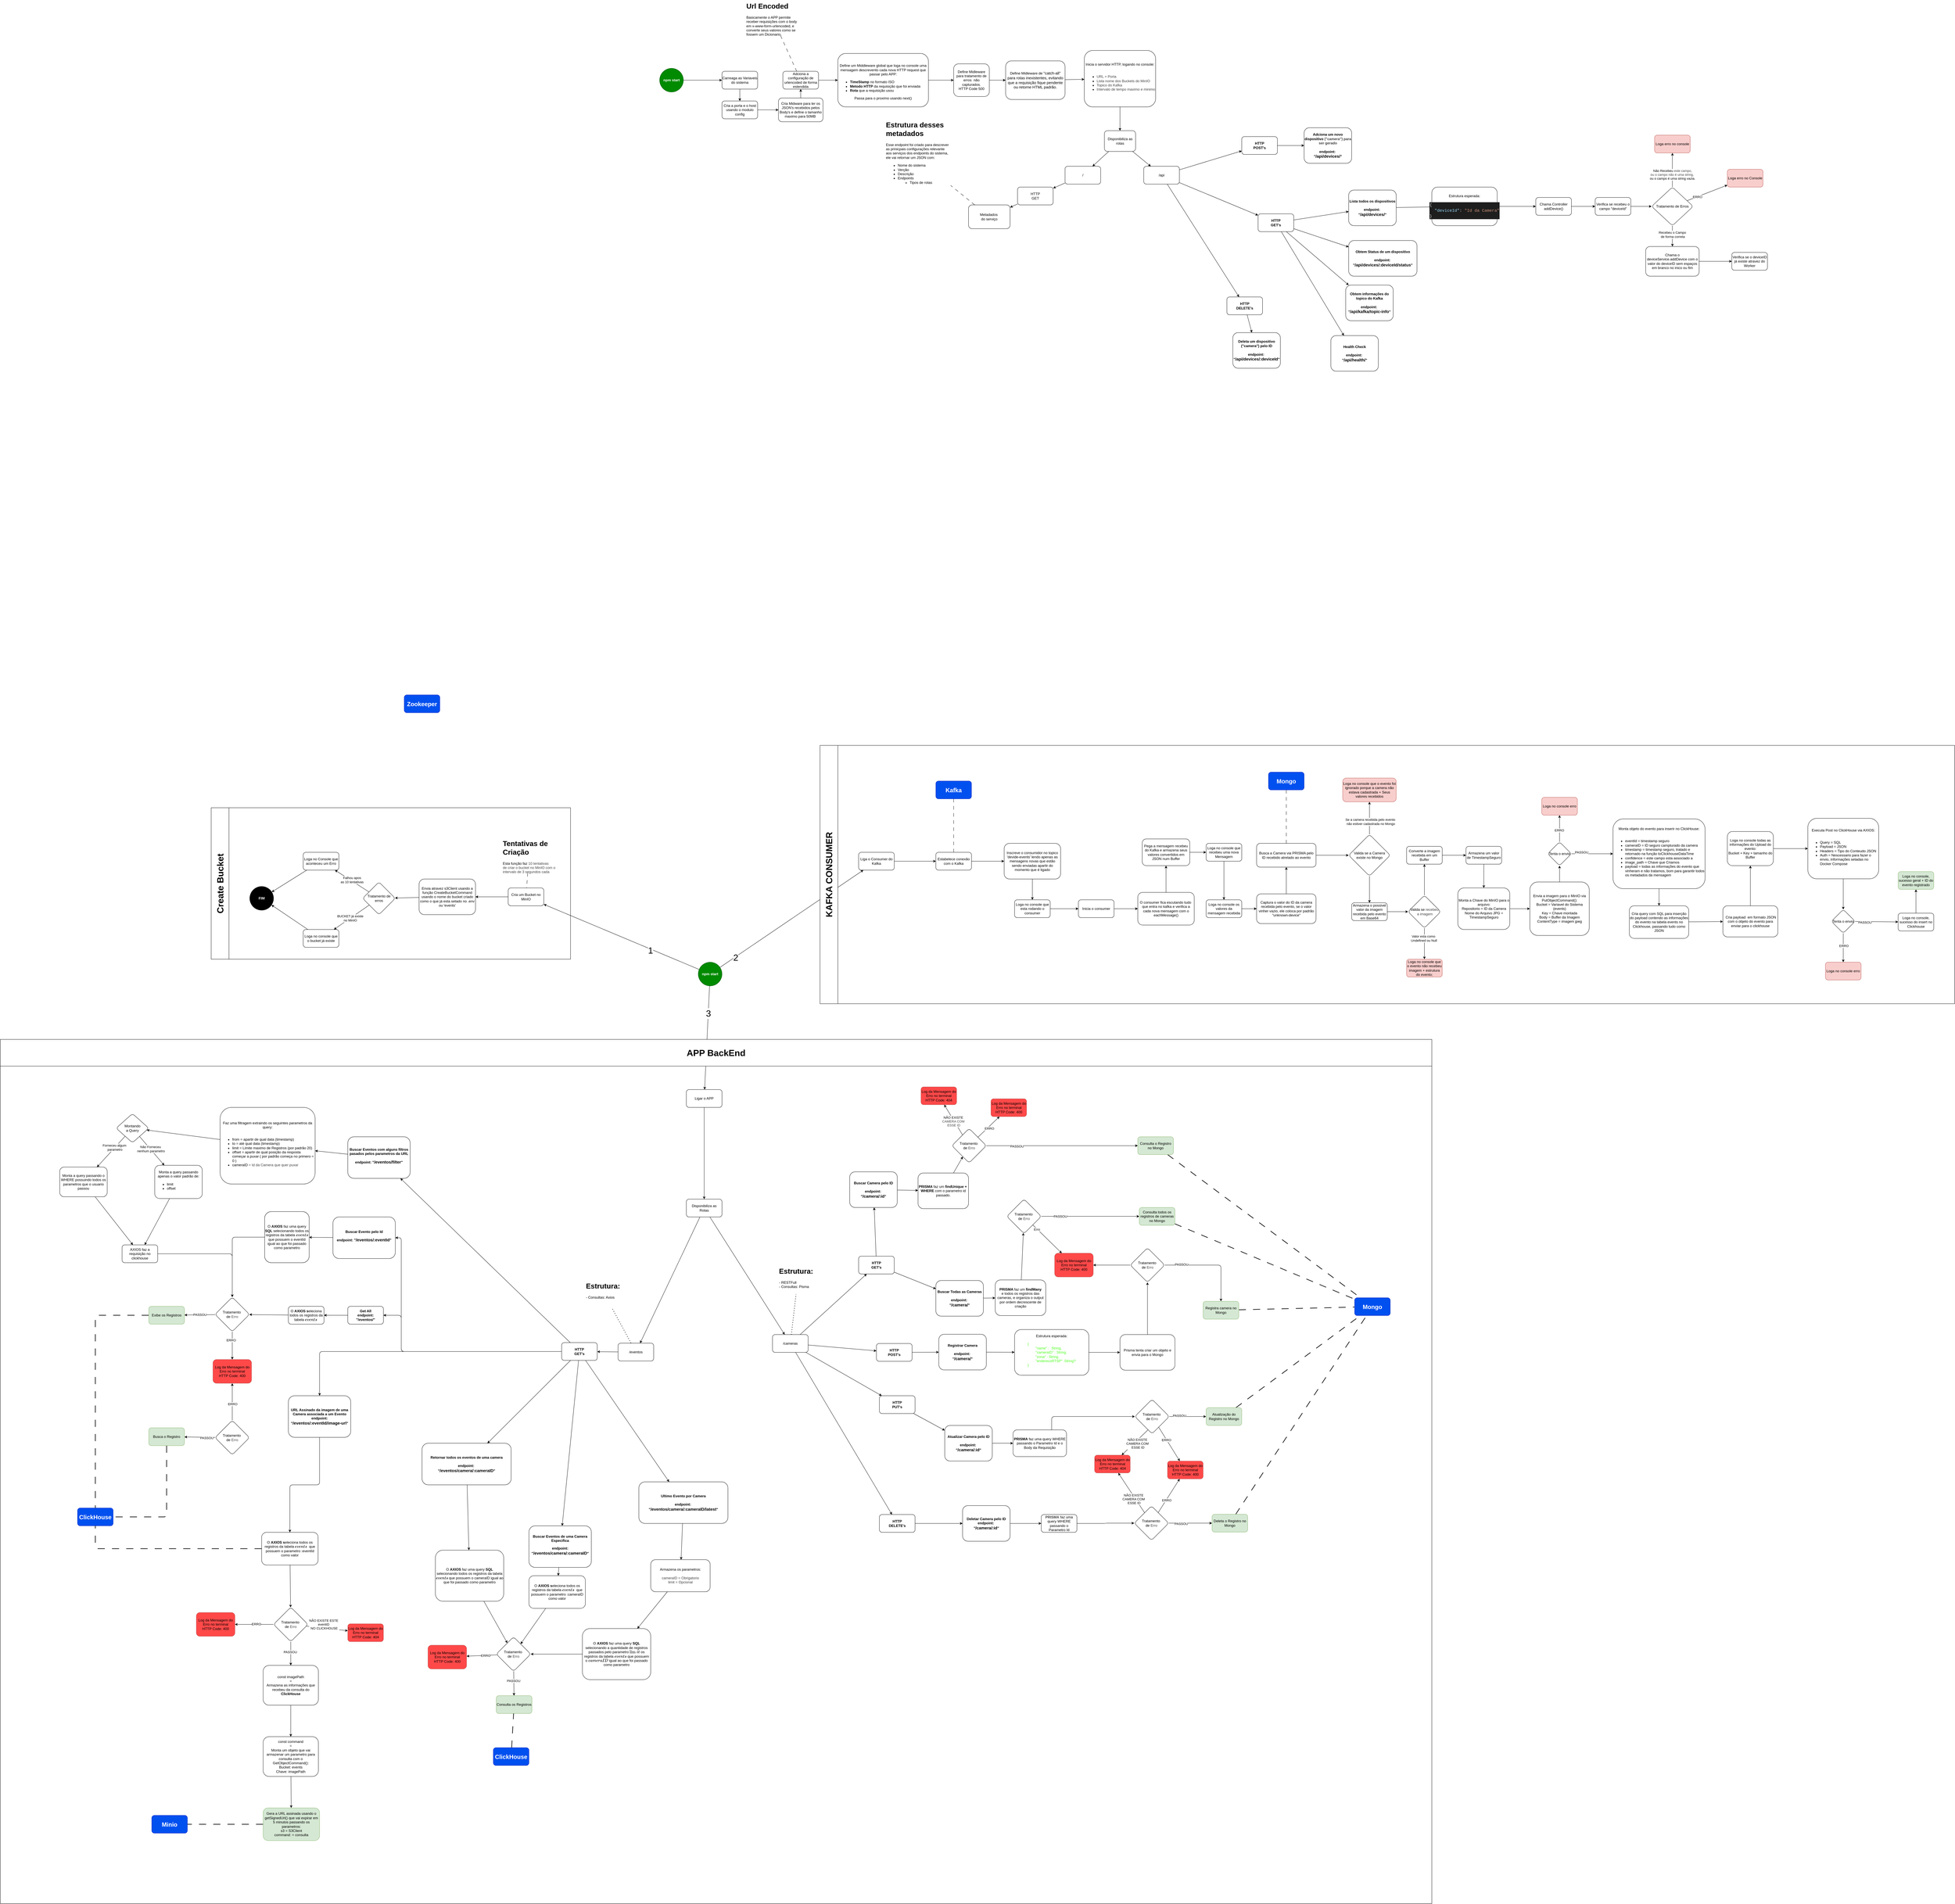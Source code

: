 <mxfile>
    <diagram id="Vanaf956ToXkdfIuTYm2" name="Página-1">
        <mxGraphModel dx="2979" dy="5243" grid="1" gridSize="10" guides="1" tooltips="1" connect="1" arrows="1" fold="1" page="1" pageScale="1" pageWidth="850" pageHeight="1100" background="#FFFFFF" math="0" shadow="0">
            <root>
                <mxCell id="0"/>
                <mxCell id="1" parent="0"/>
                <mxCell id="5" value="" style="edgeStyle=none;html=1;" parent="1" source="3" target="4" edge="1">
                    <mxGeometry relative="1" as="geometry"/>
                </mxCell>
                <mxCell id="336" value="&lt;font style=&quot;font-size: 30px;&quot;&gt;3&lt;/font&gt;" style="edgeLabel;html=1;align=center;verticalAlign=middle;resizable=0;points=[];" vertex="1" connectable="0" parent="5">
                    <mxGeometry x="-0.476" relative="1" as="geometry">
                        <mxPoint as="offset"/>
                    </mxGeometry>
                </mxCell>
                <mxCell id="231" style="edgeStyle=none;html=1;" parent="1" source="3" target="230" edge="1">
                    <mxGeometry relative="1" as="geometry"/>
                </mxCell>
                <mxCell id="335" value="2" style="edgeLabel;html=1;align=center;verticalAlign=middle;resizable=0;points=[];fontSize=30;" vertex="1" connectable="0" parent="231">
                    <mxGeometry x="-0.786" y="-1" relative="1" as="geometry">
                        <mxPoint as="offset"/>
                    </mxGeometry>
                </mxCell>
                <mxCell id="233" style="edgeStyle=none;html=1;" parent="1" source="3" target="232" edge="1">
                    <mxGeometry relative="1" as="geometry"/>
                </mxCell>
                <mxCell id="334" value="1" style="edgeLabel;html=1;align=center;verticalAlign=middle;resizable=0;points=[];fontSize=30;" vertex="1" connectable="0" parent="233">
                    <mxGeometry x="-0.381" y="3" relative="1" as="geometry">
                        <mxPoint x="-1" as="offset"/>
                    </mxGeometry>
                </mxCell>
                <mxCell id="3" value="npm start" style="ellipse;whiteSpace=wrap;html=1;aspect=fixed;fillColor=#008a00;fontStyle=1;strokeColor=#005700;fontColor=#ffffff;" parent="1" vertex="1">
                    <mxGeometry x="240" y="-1010" width="80" height="80" as="geometry"/>
                </mxCell>
                <mxCell id="238" value="&lt;font style=&quot;font-size: 30px;&quot;&gt;APP BackEnd&lt;/font&gt;" style="swimlane;whiteSpace=wrap;html=1;startSize=90;" parent="1" vertex="1">
                    <mxGeometry x="-2110" y="-750" width="4820" height="2910" as="geometry"/>
                </mxCell>
                <mxCell id="11" value="" style="edgeStyle=none;html=1;" parent="238" source="4" target="10" edge="1">
                    <mxGeometry relative="1" as="geometry"/>
                </mxCell>
                <mxCell id="13" value="" style="edgeStyle=none;html=1;" parent="238" source="10" target="12" edge="1">
                    <mxGeometry relative="1" as="geometry"/>
                </mxCell>
                <mxCell id="15" value="" style="edgeStyle=none;html=1;" parent="238" source="10" target="14" edge="1">
                    <mxGeometry relative="1" as="geometry"/>
                </mxCell>
                <mxCell id="10" value="Disponibiliza as Rotas" style="rounded=1;whiteSpace=wrap;html=1;fillColor=light-dark(#FFFFFF,#EDEDED);" parent="238" vertex="1">
                    <mxGeometry x="2310" y="538" width="120" height="60" as="geometry"/>
                </mxCell>
                <mxCell id="31" value="" style="edgeStyle=none;html=1;" parent="238" source="12" target="30" edge="1">
                    <mxGeometry relative="1" as="geometry"/>
                </mxCell>
                <mxCell id="35" style="edgeStyle=none;html=1;" parent="238" source="12" target="32" edge="1">
                    <mxGeometry relative="1" as="geometry"/>
                </mxCell>
                <mxCell id="36" style="edgeStyle=none;html=1;" parent="238" source="12" target="33" edge="1">
                    <mxGeometry relative="1" as="geometry"/>
                </mxCell>
                <mxCell id="37" style="edgeStyle=none;html=1;" parent="238" source="12" target="34" edge="1">
                    <mxGeometry relative="1" as="geometry"/>
                </mxCell>
                <mxCell id="12" value="/cameras" style="rounded=1;whiteSpace=wrap;html=1;fillColor=light-dark(#FFFFFF,#EDEDED);" parent="238" vertex="1">
                    <mxGeometry x="2600" y="994" width="120" height="60" as="geometry"/>
                </mxCell>
                <mxCell id="17" value="" style="edgeStyle=none;html=1;" parent="238" source="14" target="16" edge="1">
                    <mxGeometry relative="1" as="geometry"/>
                </mxCell>
                <mxCell id="14" value="/eventos" style="rounded=1;whiteSpace=wrap;html=1;fillColor=light-dark(#FFFFFF,#EDEDED);" parent="238" vertex="1">
                    <mxGeometry x="2080" y="1023" width="120" height="60" as="geometry"/>
                </mxCell>
                <mxCell id="21" value="" style="edgeStyle=orthogonalEdgeStyle;html=1;" parent="238" source="16" target="20" edge="1">
                    <mxGeometry relative="1" as="geometry">
                        <Array as="points">
                            <mxPoint x="1350" y="1051"/>
                            <mxPoint x="1350" y="929"/>
                        </Array>
                    </mxGeometry>
                </mxCell>
                <mxCell id="23" style="html=1;" parent="238" source="16" target="22" edge="1">
                    <mxGeometry relative="1" as="geometry"/>
                </mxCell>
                <mxCell id="26" style="edgeStyle=orthogonalEdgeStyle;html=1;" parent="238" source="16" target="24" edge="1">
                    <mxGeometry relative="1" as="geometry"/>
                </mxCell>
                <mxCell id="27" style="edgeStyle=orthogonalEdgeStyle;html=1;" parent="238" source="16" target="25" edge="1">
                    <mxGeometry relative="1" as="geometry">
                        <Array as="points">
                            <mxPoint x="1350" y="1051"/>
                            <mxPoint x="1350" y="668"/>
                        </Array>
                    </mxGeometry>
                </mxCell>
                <mxCell id="29" style="html=1;elbow=vertical;" parent="238" source="16" target="28" edge="1">
                    <mxGeometry relative="1" as="geometry"/>
                </mxCell>
                <mxCell id="191" style="edgeStyle=none;html=1;" parent="238" source="16" target="190" edge="1">
                    <mxGeometry relative="1" as="geometry"/>
                </mxCell>
                <mxCell id="196" style="html=1;" parent="238" source="16" target="195" edge="1">
                    <mxGeometry relative="1" as="geometry"/>
                </mxCell>
                <mxCell id="16" value="&lt;div&gt;&lt;b&gt;HTTP&lt;/b&gt;&lt;/div&gt;&lt;div&gt;&lt;span style=&quot;background-color: transparent;&quot;&gt;&lt;b&gt;GET&#39;s&lt;/b&gt;&lt;/span&gt;&lt;/div&gt;" style="whiteSpace=wrap;html=1;fillColor=light-dark(#FFFFFF,#EDEDED);rounded=1;" parent="238" vertex="1">
                    <mxGeometry x="1890" y="1021" width="120" height="60" as="geometry"/>
                </mxCell>
                <mxCell id="145" value="" style="edgeStyle=none;html=1;" parent="238" source="20" target="144" edge="1">
                    <mxGeometry relative="1" as="geometry"/>
                </mxCell>
                <mxCell id="20" value="&lt;div&gt;&lt;b&gt;Get All&lt;/b&gt;&lt;/div&gt;&lt;b&gt;endpoint: &quot;/eventos/&quot;&lt;/b&gt;" style="whiteSpace=wrap;html=1;fillColor=light-dark(#FFFFFF,#EDEDED);rounded=1;" parent="238" vertex="1">
                    <mxGeometry x="1170" y="899" width="120" height="60" as="geometry"/>
                </mxCell>
                <mxCell id="156" style="edgeStyle=none;html=1;" parent="238" source="22" target="155" edge="1">
                    <mxGeometry relative="1" as="geometry"/>
                </mxCell>
                <mxCell id="22" value="&lt;div&gt;&lt;b&gt;Buscar Eventos de uma Camera Especifica&lt;/b&gt;&lt;/div&gt;&lt;p&gt;&lt;font style=&quot;color: rgb(0, 0, 0);&quot; face=&quot;Helvetica&quot;&gt;&lt;b&gt;endpoint: &quot;&lt;span style=&quot;font-size: 14px; white-space: pre;&quot;&gt;/eventos/camera/:cameraID&lt;/span&gt;&quot;&lt;/b&gt;&lt;/font&gt;&lt;/p&gt;" style="whiteSpace=wrap;html=1;fillColor=light-dark(#FFFFFF,#EDEDED);rounded=1;" parent="238" vertex="1">
                    <mxGeometry x="1780" y="1638" width="210" height="140" as="geometry"/>
                </mxCell>
                <mxCell id="167" value="" style="edgeStyle=orthogonalEdgeStyle;html=1;" parent="238" source="24" target="168" edge="1">
                    <mxGeometry relative="1" as="geometry">
                        <mxPoint x="1125" y="1718" as="targetPoint"/>
                    </mxGeometry>
                </mxCell>
                <mxCell id="24" value="&lt;div&gt;&lt;b style=&quot;background-color: transparent;&quot;&gt;URL Assinado da imagem de uma Camera associada a um Evento&lt;/b&gt;&lt;/div&gt;&lt;div&gt;&lt;b style=&quot;background-color: transparent;&quot;&gt;endpoint: &quot;&lt;span style=&quot;font-size: 14px; white-space: pre;&quot;&gt;/eventos/:eventId/image-url&lt;/span&gt;&quot;&lt;/b&gt;&lt;/div&gt;" style="whiteSpace=wrap;html=1;fillColor=light-dark(#FFFFFF,#EDEDED);rounded=1;" parent="238" vertex="1">
                    <mxGeometry x="970" y="1200" width="210" height="140" as="geometry"/>
                </mxCell>
                <mxCell id="193" style="edgeStyle=none;html=1;" parent="238" source="25" target="192" edge="1">
                    <mxGeometry relative="1" as="geometry"/>
                </mxCell>
                <mxCell id="25" value="&lt;div&gt;&lt;b&gt;Buscar Evento pelo Id&lt;/b&gt;&lt;/div&gt;&lt;p&gt;&lt;font style=&quot;color: rgb(0, 0, 0);&quot; face=&quot;Helvetica&quot;&gt;&lt;b&gt;endpoint: &quot;&lt;span style=&quot;font-size: 14px; white-space: pre;&quot;&gt;/eventos/:eventId&lt;/span&gt;&quot;&lt;/b&gt;&lt;/font&gt;&lt;/p&gt;" style="whiteSpace=wrap;html=1;fillColor=light-dark(#FFFFFF,#EDEDED);rounded=1;" parent="238" vertex="1">
                    <mxGeometry x="1120" y="598" width="210" height="140" as="geometry"/>
                </mxCell>
                <mxCell id="210" value="" style="edgeStyle=none;html=1;" parent="238" source="28" target="209" edge="1">
                    <mxGeometry relative="1" as="geometry"/>
                </mxCell>
                <mxCell id="28" value="&lt;div&gt;&lt;b style=&quot;background-color: transparent;&quot;&gt;Ultimo Evento por Camera&lt;/b&gt;&lt;/div&gt;&lt;div&gt;&lt;b style=&quot;background-color: transparent;&quot;&gt;&lt;br&gt;&lt;/b&gt;&lt;/div&gt;&lt;div&gt;&lt;b style=&quot;background-color: transparent;&quot;&gt;endpoint:&amp;nbsp;&lt;/b&gt;&lt;/div&gt;&lt;div&gt;&lt;b style=&quot;background-color: transparent;&quot;&gt;&quot;&lt;span style=&quot;font-size: 14px; white-space: pre;&quot;&gt;/eventos/camera/:cameraID/latest&lt;/span&gt;&quot;&lt;/b&gt;&lt;/div&gt;" style="whiteSpace=wrap;html=1;fillColor=light-dark(#FFFFFF,#EDEDED);rounded=1;" parent="238" vertex="1">
                    <mxGeometry x="2150" y="1490" width="300" height="140" as="geometry"/>
                </mxCell>
                <mxCell id="43" value="" style="edgeStyle=none;html=1;" parent="238" source="32" target="44" edge="1">
                    <mxGeometry relative="1" as="geometry">
                        <mxPoint x="3140" y="880" as="targetPoint"/>
                    </mxGeometry>
                </mxCell>
                <mxCell id="46" style="edgeStyle=none;html=1;" parent="238" source="30" target="45" edge="1">
                    <mxGeometry relative="1" as="geometry"/>
                </mxCell>
                <mxCell id="49" style="edgeStyle=none;html=1;" parent="238" source="30" target="47" edge="1">
                    <mxGeometry relative="1" as="geometry"/>
                </mxCell>
                <mxCell id="30" value="HTTP&lt;div&gt;GET&#39;s&lt;/div&gt;" style="rounded=1;whiteSpace=wrap;html=1;fillColor=light-dark(#FFFFFF,#EDEDED);fontStyle=1" parent="238" vertex="1">
                    <mxGeometry x="2890" y="730" width="120" height="60" as="geometry"/>
                </mxCell>
                <mxCell id="32" value="HTTP&lt;div&gt;POST&#39;s&lt;/div&gt;" style="rounded=1;whiteSpace=wrap;html=1;fillColor=light-dark(#FFFFFF,#EDEDED);fontStyle=1" parent="238" vertex="1">
                    <mxGeometry x="2950" y="1024" width="120" height="60" as="geometry"/>
                </mxCell>
                <mxCell id="53" style="edgeStyle=none;html=1;" parent="238" source="33" target="51" edge="1">
                    <mxGeometry relative="1" as="geometry"/>
                </mxCell>
                <mxCell id="33" value="HTTP&lt;div&gt;PUT&#39;s&lt;/div&gt;" style="rounded=1;whiteSpace=wrap;html=1;fillColor=light-dark(#FFFFFF,#EDEDED);fontStyle=1" parent="238" vertex="1">
                    <mxGeometry x="2960" y="1200" width="120" height="60" as="geometry"/>
                </mxCell>
                <mxCell id="54" style="edgeStyle=none;html=1;" parent="238" source="34" target="52" edge="1">
                    <mxGeometry relative="1" as="geometry"/>
                </mxCell>
                <mxCell id="34" value="HTTP&lt;div&gt;DELETE&#39;s&lt;/div&gt;" style="rounded=1;whiteSpace=wrap;html=1;fillColor=light-dark(#FFFFFF,#EDEDED);fontStyle=1" parent="238" vertex="1">
                    <mxGeometry x="2960" y="1600" width="120" height="60" as="geometry"/>
                </mxCell>
                <mxCell id="39" value="&lt;h1 style=&quot;margin-top: 0px;&quot;&gt;Estrutura:&lt;/h1&gt;&lt;div&gt;- RESTFull&lt;/div&gt;&lt;div&gt;- Consultas: Pisma&lt;/div&gt;" style="text;html=1;whiteSpace=wrap;overflow=hidden;rounded=0;" parent="238" vertex="1">
                    <mxGeometry x="2620" y="760" width="130" height="98" as="geometry"/>
                </mxCell>
                <mxCell id="41" value="" style="endArrow=none;dashed=1;html=1;dashPattern=1 3;strokeWidth=2;" parent="238" source="12" target="39" edge="1">
                    <mxGeometry width="50" height="50" relative="1" as="geometry">
                        <mxPoint x="2990" y="1180" as="sourcePoint"/>
                        <mxPoint x="3040" y="1130" as="targetPoint"/>
                    </mxGeometry>
                </mxCell>
                <mxCell id="56" value="" style="edgeStyle=none;html=1;" parent="238" source="44" target="55" edge="1">
                    <mxGeometry relative="1" as="geometry"/>
                </mxCell>
                <mxCell id="44" value="&lt;div&gt;&lt;b&gt;Registrar Camera&lt;/b&gt;&lt;/div&gt;&lt;div&gt;&lt;b&gt;&lt;br&gt;&lt;/b&gt;&lt;/div&gt;&lt;div&gt;&lt;b style=&quot;background-color: transparent;&quot;&gt;endpoint:&amp;nbsp;&lt;/b&gt;&lt;/div&gt;&lt;div&gt;&lt;b style=&quot;background-color: transparent;&quot;&gt;&quot;&lt;span style=&quot;font-size: 14px; white-space: pre;&quot;&gt;/camera/&lt;/span&gt;&quot;&lt;/b&gt;&lt;/div&gt;" style="whiteSpace=wrap;html=1;fillColor=light-dark(#FFFFFF,#EDEDED);rounded=1;" parent="238" vertex="1">
                    <mxGeometry x="3160" y="993" width="160" height="120" as="geometry"/>
                </mxCell>
                <mxCell id="137" value="" style="edgeStyle=none;html=1;" parent="238" source="45" target="136" edge="1">
                    <mxGeometry relative="1" as="geometry"/>
                </mxCell>
                <mxCell id="45" value="&lt;div&gt;&lt;b&gt;Buscar Todas as Cameras&lt;/b&gt;&lt;/div&gt;&lt;div&gt;&lt;b&gt;&lt;br&gt;&lt;/b&gt;&lt;/div&gt;&lt;div&gt;&lt;b style=&quot;background-color: transparent;&quot;&gt;endpoint:&amp;nbsp;&lt;/b&gt;&lt;/div&gt;&lt;div&gt;&lt;b style=&quot;background-color: transparent;&quot;&gt;&quot;&lt;span style=&quot;font-size: 14px; white-space: pre;&quot;&gt;/camera/&lt;/span&gt;&quot;&lt;/b&gt;&lt;/div&gt;" style="whiteSpace=wrap;html=1;fillColor=light-dark(#FFFFFF,#EDEDED);rounded=1;" parent="238" vertex="1">
                    <mxGeometry x="3150" y="812" width="160" height="120" as="geometry"/>
                </mxCell>
                <mxCell id="123" style="html=1;" parent="238" source="47" target="139" edge="1">
                    <mxGeometry relative="1" as="geometry"/>
                </mxCell>
                <mxCell id="47" value="&lt;div&gt;&lt;b&gt;Buscar Camera pelo ID&lt;/b&gt;&lt;/div&gt;&lt;div&gt;&lt;b&gt;&lt;br&gt;&lt;/b&gt;&lt;/div&gt;&lt;div&gt;&lt;b style=&quot;background-color: transparent;&quot;&gt;endpoint:&amp;nbsp;&lt;/b&gt;&lt;/div&gt;&lt;div&gt;&lt;b style=&quot;background-color: transparent;&quot;&gt;&quot;&lt;span style=&quot;font-size: 14px; white-space: pre;&quot;&gt;/camera/:id&lt;/span&gt;&quot;&lt;/b&gt;&lt;/div&gt;" style="whiteSpace=wrap;html=1;fillColor=light-dark(#FFFFFF,#EDEDED);rounded=1;" parent="238" vertex="1">
                    <mxGeometry x="2860" y="446" width="160" height="120" as="geometry"/>
                </mxCell>
                <mxCell id="77" value="" style="edgeStyle=orthogonalEdgeStyle;html=1;" parent="238" source="51" target="76" edge="1">
                    <mxGeometry relative="1" as="geometry"/>
                </mxCell>
                <mxCell id="51" value="&lt;div&gt;&lt;b&gt;Atualizar Camera pelo ID&lt;/b&gt;&lt;/div&gt;&lt;div&gt;&lt;b&gt;&lt;br&gt;&lt;/b&gt;&lt;/div&gt;&lt;div&gt;&lt;b style=&quot;background-color: transparent;&quot;&gt;endpoint:&amp;nbsp;&lt;/b&gt;&lt;/div&gt;&lt;div&gt;&lt;b style=&quot;background-color: transparent;&quot;&gt;&quot;&lt;span style=&quot;font-size: 14px; white-space: pre;&quot;&gt;/camera/:id&lt;/span&gt;&quot;&lt;/b&gt;&lt;/div&gt;" style="whiteSpace=wrap;html=1;fillColor=light-dark(#FFFFFF,#EDEDED);rounded=1;" parent="238" vertex="1">
                    <mxGeometry x="3180" y="1300" width="160" height="120" as="geometry"/>
                </mxCell>
                <mxCell id="109" value="" style="edgeStyle=orthogonalEdgeStyle;html=1;" parent="238" source="52" target="110" edge="1">
                    <mxGeometry relative="1" as="geometry">
                        <mxPoint x="3490.0" y="1630" as="targetPoint"/>
                    </mxGeometry>
                </mxCell>
                <mxCell id="52" value="&lt;div&gt;&lt;b&gt;Deletar Camera pelo ID&lt;/b&gt;&lt;/div&gt;&lt;div&gt;&lt;b style=&quot;background-color: transparent;&quot;&gt;endpoint:&amp;nbsp;&lt;/b&gt;&lt;/div&gt;&lt;div&gt;&lt;b style=&quot;background-color: transparent;&quot;&gt;&quot;&lt;span style=&quot;font-size: 14px; white-space: pre;&quot;&gt;/camera/:id&lt;/span&gt;&quot;&lt;/b&gt;&lt;/div&gt;" style="whiteSpace=wrap;html=1;fillColor=light-dark(#FFFFFF,#EDEDED);rounded=1;" parent="238" vertex="1">
                    <mxGeometry x="3240" y="1570" width="160" height="120" as="geometry"/>
                </mxCell>
                <mxCell id="58" value="" style="edgeStyle=none;html=1;" parent="238" source="55" target="57" edge="1">
                    <mxGeometry relative="1" as="geometry"/>
                </mxCell>
                <mxCell id="55" value="Estrutura esperada:&lt;blockquote style=&quot;text-align: left;&quot;&gt;&lt;font style=&quot;color: rgb(71, 255, 25);&quot;&gt;{&lt;br&gt;&lt;span style=&quot;white-space: pre;&quot;&gt;&#x9;&lt;/span&gt;&quot;name&quot; :&amp;nbsp;&lt;span style=&quot;white-space: pre;&quot;&gt;&#x9;&lt;/span&gt;String,&lt;br&gt;&lt;span style=&quot;white-space: pre;&quot;&gt;&#x9;&lt;/span&gt;&quot;cameraID&quot; :&amp;nbsp;&lt;span style=&quot;color: rgb(71, 255, 25);&quot;&gt;String,&lt;/span&gt;&lt;br&gt;&lt;span style=&quot;white-space: pre;&quot;&gt;&#x9;&lt;/span&gt;&quot;zona&quot; :&amp;nbsp;&lt;span style=&quot;color: rgb(71, 255, 25);&quot;&gt;String,&lt;/span&gt;&lt;br&gt;&lt;span style=&quot;white-space: pre;&quot;&gt;&#x9;&lt;/span&gt;&quot;enderecoRTSP&quot; :&lt;span style=&quot;color: rgb(71, 255, 25);&quot;&gt;String?&lt;/span&gt;&lt;br&gt;}&lt;/font&gt;&lt;/blockquote&gt;" style="whiteSpace=wrap;html=1;fillColor=light-dark(#FFFFFF,#EDEDED);rounded=1;" parent="238" vertex="1">
                    <mxGeometry x="3415" y="977" width="250" height="154" as="geometry"/>
                </mxCell>
                <mxCell id="84" style="edgeStyle=orthogonalEdgeStyle;html=1;" parent="238" source="57" target="81" edge="1">
                    <mxGeometry relative="1" as="geometry"/>
                </mxCell>
                <mxCell id="57" value="Prisma tenta criar um objeto e envia para o Mongo" style="whiteSpace=wrap;html=1;fillColor=light-dark(#FFFFFF,#EDEDED);rounded=1;" parent="238" vertex="1">
                    <mxGeometry x="3770" y="994" width="185" height="120" as="geometry"/>
                </mxCell>
                <mxCell id="72" value="" style="html=1;" parent="238" source="67" target="71" edge="1">
                    <mxGeometry relative="1" as="geometry"/>
                </mxCell>
                <mxCell id="73" value="Erro" style="edgeLabel;html=1;align=center;verticalAlign=middle;resizable=0;points=[];" parent="72" vertex="1" connectable="0">
                    <mxGeometry x="-0.362" y="2" relative="1" as="geometry">
                        <mxPoint x="-19" y="-14" as="offset"/>
                    </mxGeometry>
                </mxCell>
                <mxCell id="96" value="" style="edgeStyle=orthogonalEdgeStyle;html=1;" parent="238" source="67" target="95" edge="1">
                    <mxGeometry relative="1" as="geometry"/>
                </mxCell>
                <mxCell id="99" value="PASSOU" style="edgeLabel;html=1;align=center;verticalAlign=middle;resizable=0;points=[];" parent="96" vertex="1" connectable="0">
                    <mxGeometry x="-0.736" y="2" relative="1" as="geometry">
                        <mxPoint x="20" y="2" as="offset"/>
                    </mxGeometry>
                </mxCell>
                <mxCell id="67" value="Tratamento&amp;nbsp;&lt;div&gt;de&amp;nbsp;&lt;span style=&quot;color: rgb(63, 63, 63); background-color: transparent;&quot;&gt;Erro&lt;/span&gt;&lt;/div&gt;" style="rhombus;whiteSpace=wrap;html=1;fillColor=light-dark(#FFFFFF,#EDEDED);rounded=1;" parent="238" vertex="1">
                    <mxGeometry x="3389" y="538" width="116" height="116" as="geometry"/>
                </mxCell>
                <mxCell id="71" value="Log da Mensagem do Erro no terminal&lt;div&gt;&lt;span style=&quot;color: rgb(0, 0, 0);&quot;&gt;HTTP Code: 400&lt;/span&gt;&lt;/div&gt;" style="whiteSpace=wrap;html=1;fillColor=#FF4949;rounded=1;strokeColor=#b85450;" parent="238" vertex="1">
                    <mxGeometry x="3550" y="720" width="130" height="80" as="geometry"/>
                </mxCell>
                <mxCell id="89" style="edgeStyle=orthogonalEdgeStyle;html=1;" parent="238" source="76" target="87" edge="1">
                    <mxGeometry relative="1" as="geometry">
                        <mxPoint x="3680" y="1196" as="targetPoint"/>
                        <Array as="points">
                            <mxPoint x="3540" y="1270"/>
                        </Array>
                    </mxGeometry>
                </mxCell>
                <mxCell id="76" value="&lt;b&gt;PRISMA&lt;/b&gt; faz uma query WHERE passando o Parametro Id e o Body da Requisição" style="whiteSpace=wrap;html=1;fillColor=light-dark(#FFFFFF,#EDEDED);rounded=1;" parent="238" vertex="1">
                    <mxGeometry x="3410" y="1315" width="180" height="90" as="geometry"/>
                </mxCell>
                <mxCell id="79" value="" style="edgeStyle=orthogonalEdgeStyle;html=1;" parent="238" source="81" target="71" edge="1">
                    <mxGeometry relative="1" as="geometry">
                        <mxPoint x="4450" y="1180" as="targetPoint"/>
                    </mxGeometry>
                </mxCell>
                <mxCell id="80" value="Erro" style="edgeLabel;html=1;align=center;verticalAlign=middle;resizable=0;points=[];" parent="79" vertex="1" connectable="0">
                    <mxGeometry x="-0.362" y="2" relative="1" as="geometry">
                        <mxPoint x="112" y="-2" as="offset"/>
                    </mxGeometry>
                </mxCell>
                <mxCell id="81" value="Tratamento&amp;nbsp;&lt;div&gt;de&amp;nbsp;&lt;span style=&quot;color: rgb(63, 63, 63); background-color: transparent;&quot;&gt;Erro&lt;/span&gt;&lt;/div&gt;" style="rhombus;whiteSpace=wrap;html=1;fillColor=light-dark(#FFFFFF,#EDEDED);rounded=1;" parent="238" vertex="1">
                    <mxGeometry x="3804.5" y="702" width="116" height="116" as="geometry"/>
                </mxCell>
                <mxCell id="82" style="edgeStyle=orthogonalEdgeStyle;html=1;" parent="238" source="81" target="93" edge="1">
                    <mxGeometry relative="1" as="geometry">
                        <mxPoint x="4900" y="710" as="targetPoint"/>
                    </mxGeometry>
                </mxCell>
                <mxCell id="83" value="PASSOU" style="edgeLabel;html=1;align=center;verticalAlign=middle;resizable=0;points=[];" parent="82" vertex="1" connectable="0">
                    <mxGeometry x="-0.923" y="-4" relative="1" as="geometry">
                        <mxPoint x="44" y="-6" as="offset"/>
                    </mxGeometry>
                </mxCell>
                <mxCell id="92" value="" style="html=1;exitX=0.399;exitY=0.871;exitDx=0;exitDy=0;exitPerimeter=0;" parent="238" source="87" target="91" edge="1">
                    <mxGeometry relative="1" as="geometry"/>
                </mxCell>
                <mxCell id="101" value="NÃO EXISTE&amp;nbsp;&lt;div&gt;CAMERA COM&amp;nbsp;&lt;/div&gt;&lt;div&gt;ESSE ID&lt;/div&gt;" style="edgeLabel;html=1;align=center;verticalAlign=middle;resizable=0;points=[];" parent="92" vertex="1" connectable="0">
                    <mxGeometry x="-0.494" y="2" relative="1" as="geometry">
                        <mxPoint x="-15" y="24" as="offset"/>
                    </mxGeometry>
                </mxCell>
                <mxCell id="103" value="" style="html=1;" parent="238" source="87" target="102" edge="1">
                    <mxGeometry relative="1" as="geometry"/>
                </mxCell>
                <mxCell id="104" value="ERRO" style="edgeLabel;html=1;align=center;verticalAlign=middle;resizable=0;points=[];" parent="103" vertex="1" connectable="0">
                    <mxGeometry x="-0.261" y="-1" relative="1" as="geometry">
                        <mxPoint as="offset"/>
                    </mxGeometry>
                </mxCell>
                <mxCell id="106" style="edgeStyle=orthogonalEdgeStyle;html=1;" parent="238" source="87" target="105" edge="1">
                    <mxGeometry relative="1" as="geometry"/>
                </mxCell>
                <mxCell id="87" value="Tratamento&amp;nbsp;&lt;div&gt;de&amp;nbsp;&lt;span style=&quot;color: rgb(63, 63, 63); background-color: transparent;&quot;&gt;Erro&lt;/span&gt;&lt;/div&gt;" style="rhombus;whiteSpace=wrap;html=1;fillColor=light-dark(#FFFFFF,#EDEDED);rounded=1;" parent="238" vertex="1">
                    <mxGeometry x="3820" y="1212" width="116" height="116" as="geometry"/>
                </mxCell>
                <mxCell id="88" value="PASSOU" style="edgeLabel;html=1;align=center;verticalAlign=middle;resizable=0;points=[];" parent="238" vertex="1" connectable="0">
                    <mxGeometry x="3970.004" y="1270" as="geometry">
                        <mxPoint y="-3" as="offset"/>
                    </mxGeometry>
                </mxCell>
                <mxCell id="91" value="&lt;span style=&quot;color: rgb(0, 0, 0);&quot;&gt;Log da Mensagem do Erro no terminal&lt;/span&gt;&lt;div&gt;&lt;span style=&quot;color: rgb(0, 0, 0);&quot;&gt;HTTP Code: 404&lt;/span&gt;&lt;/div&gt;" style="whiteSpace=wrap;html=1;fillColor=#FF4949;rounded=1;strokeColor=#b85450;" parent="238" vertex="1">
                    <mxGeometry x="3684.5" y="1400" width="120" height="60" as="geometry"/>
                </mxCell>
                <mxCell id="94" style="html=1;endArrow=none;endFill=0;dashed=1;dashPattern=12 12;strokeWidth=2;" parent="238" source="93" target="60" edge="1">
                    <mxGeometry relative="1" as="geometry"/>
                </mxCell>
                <mxCell id="93" value="Registra camera no Mongo" style="rounded=1;whiteSpace=wrap;html=1;fillColor=#d5e8d4;strokeColor=#82b366;" parent="238" vertex="1">
                    <mxGeometry x="4050" y="882" width="120" height="60" as="geometry"/>
                </mxCell>
                <mxCell id="100" style="html=1;endArrow=none;endFill=0;dashed=1;dashPattern=12 12;strokeWidth=2;" parent="238" source="95" target="60" edge="1">
                    <mxGeometry relative="1" as="geometry"/>
                </mxCell>
                <mxCell id="95" value="Consulta todos os registros de cameras no Mongo" style="whiteSpace=wrap;html=1;fillColor=#d5e8d4;rounded=1;strokeColor=#82b366;" parent="238" vertex="1">
                    <mxGeometry x="3835" y="566" width="120" height="60" as="geometry"/>
                </mxCell>
                <mxCell id="102" value="&lt;span style=&quot;color: rgb(0, 0, 0);&quot;&gt;Log da Mensagem do Erro no terminal&lt;/span&gt;&lt;div&gt;&lt;span style=&quot;color: rgb(0, 0, 0);&quot;&gt;&lt;span style=&quot;color: rgb(0, 0, 0);&quot;&gt;HTTP Code: 400&lt;/span&gt;&lt;/span&gt;&lt;/div&gt;" style="whiteSpace=wrap;html=1;fillColor=#FF4949;rounded=1;strokeColor=#b85450;" parent="238" vertex="1">
                    <mxGeometry x="3930" y="1420" width="120" height="60" as="geometry"/>
                </mxCell>
                <mxCell id="107" style="html=1;endArrow=none;endFill=0;dashed=1;dashPattern=12 12;strokeWidth=2;" parent="238" source="105" target="60" edge="1">
                    <mxGeometry relative="1" as="geometry"/>
                </mxCell>
                <mxCell id="105" value="Atualização do Registro no Mongo" style="rounded=1;whiteSpace=wrap;html=1;fillColor=#d5e8d4;strokeColor=#82b366;" parent="238" vertex="1">
                    <mxGeometry x="4060" y="1240" width="120" height="60" as="geometry"/>
                </mxCell>
                <mxCell id="117" style="edgeStyle=orthogonalEdgeStyle;html=1;" parent="238" source="110" target="116" edge="1">
                    <mxGeometry relative="1" as="geometry"/>
                </mxCell>
                <mxCell id="110" value="&lt;b style=&quot;color: rgb(63, 63, 63); scrollbar-color: rgb(226, 226, 226) rgb(251, 251, 251);&quot;&gt;PRISMA&lt;/b&gt;&lt;span style=&quot;color: rgb(0, 0, 0);&quot;&gt;&amp;nbsp;faz&amp;nbsp;&lt;/span&gt;uma query WHERE passando o Parametro Id" style="whiteSpace=wrap;html=1;fillColor=light-dark(#FFFFFF,#EDEDED);rounded=1;" parent="238" vertex="1">
                    <mxGeometry x="3505" y="1600" width="120" height="60" as="geometry"/>
                </mxCell>
                <mxCell id="112" value="" style="html=1;" parent="238" source="116" target="91" edge="1">
                    <mxGeometry relative="1" as="geometry">
                        <mxPoint x="3760" y="1738" as="targetPoint"/>
                    </mxGeometry>
                </mxCell>
                <mxCell id="113" value="NÃO EXISTE&amp;nbsp;&lt;div&gt;CAMERA COM&amp;nbsp;&lt;/div&gt;&lt;div&gt;ESSE ID&lt;/div&gt;" style="edgeLabel;html=1;align=center;verticalAlign=middle;resizable=0;points=[];" parent="112" vertex="1" connectable="0">
                    <mxGeometry x="-0.494" y="2" relative="1" as="geometry">
                        <mxPoint x="-12" y="-14" as="offset"/>
                    </mxGeometry>
                </mxCell>
                <mxCell id="114" value="" style="html=1;" parent="238" source="116" target="102" edge="1">
                    <mxGeometry relative="1" as="geometry">
                        <mxPoint x="3955" y="1758" as="targetPoint"/>
                    </mxGeometry>
                </mxCell>
                <mxCell id="115" value="ERRO" style="edgeLabel;html=1;align=center;verticalAlign=middle;resizable=0;points=[];" parent="114" vertex="1" connectable="0">
                    <mxGeometry x="-0.261" y="-1" relative="1" as="geometry">
                        <mxPoint as="offset"/>
                    </mxGeometry>
                </mxCell>
                <mxCell id="119" value="" style="edgeStyle=orthogonalEdgeStyle;html=1;" parent="238" source="116" target="118" edge="1">
                    <mxGeometry relative="1" as="geometry"/>
                </mxCell>
                <mxCell id="120" value="PASSOU" style="edgeLabel;html=1;align=center;verticalAlign=middle;resizable=0;points=[];" parent="119" vertex="1" connectable="0">
                    <mxGeometry x="-0.429" y="-2" relative="1" as="geometry">
                        <mxPoint as="offset"/>
                    </mxGeometry>
                </mxCell>
                <mxCell id="116" value="Tratamento&amp;nbsp;&lt;div&gt;de&amp;nbsp;&lt;span style=&quot;color: rgb(63, 63, 63); background-color: transparent;&quot;&gt;Erro&lt;/span&gt;&lt;/div&gt;" style="rhombus;whiteSpace=wrap;html=1;fillColor=light-dark(#FFFFFF,#EDEDED);rounded=1;" parent="238" vertex="1">
                    <mxGeometry x="3818" y="1571" width="116" height="116" as="geometry"/>
                </mxCell>
                <mxCell id="121" style="html=1;endArrow=none;endFill=0;dashed=1;dashPattern=12 12;strokeWidth=2;" parent="238" source="118" target="60" edge="1">
                    <mxGeometry relative="1" as="geometry"/>
                </mxCell>
                <mxCell id="118" value="Deleta o Registro no Mongo" style="whiteSpace=wrap;html=1;fillColor=#d5e8d4;rounded=1;strokeColor=#82b366;" parent="238" vertex="1">
                    <mxGeometry x="4080" y="1599" width="120" height="60" as="geometry"/>
                </mxCell>
                <mxCell id="125" style="html=1;" parent="238" source="122" target="130" edge="1">
                    <mxGeometry relative="1" as="geometry">
                        <mxPoint x="3193.116" y="260" as="targetPoint"/>
                    </mxGeometry>
                </mxCell>
                <mxCell id="126" value="ERRO" style="edgeLabel;html=1;align=center;verticalAlign=middle;resizable=0;points=[];" parent="125" vertex="1" connectable="0">
                    <mxGeometry x="-0.173" y="2" relative="1" as="geometry">
                        <mxPoint x="10" as="offset"/>
                    </mxGeometry>
                </mxCell>
                <mxCell id="128" value="" style="edgeStyle=orthogonalEdgeStyle;html=1;" parent="238" source="122" target="127" edge="1">
                    <mxGeometry relative="1" as="geometry"/>
                </mxCell>
                <mxCell id="134" value="PASSOU" style="edgeLabel;html=1;align=center;verticalAlign=middle;resizable=0;points=[];" parent="128" vertex="1" connectable="0">
                    <mxGeometry x="-0.598" y="-2" relative="1" as="geometry">
                        <mxPoint as="offset"/>
                    </mxGeometry>
                </mxCell>
                <mxCell id="132" style="html=1;" parent="238" source="122" target="129" edge="1">
                    <mxGeometry relative="1" as="geometry"/>
                </mxCell>
                <mxCell id="133" value="&lt;span style=&quot;color: rgb(0, 0, 0);&quot;&gt;NÃO EXISTE&amp;nbsp;&lt;/span&gt;&lt;div style=&quot;color: rgb(63, 63, 63); scrollbar-color: rgb(226, 226, 226) rgb(251, 251, 251);&quot;&gt;CAMERA COM&amp;nbsp;&lt;/div&gt;&lt;div style=&quot;color: rgb(63, 63, 63); scrollbar-color: rgb(226, 226, 226) rgb(251, 251, 251);&quot;&gt;ESSE ID&lt;/div&gt;" style="edgeLabel;html=1;align=center;verticalAlign=middle;resizable=0;points=[];" parent="132" vertex="1" connectable="0">
                    <mxGeometry x="-0.07" y="2" relative="1" as="geometry">
                        <mxPoint as="offset"/>
                    </mxGeometry>
                </mxCell>
                <mxCell id="122" value="Tratamento&amp;nbsp;&lt;div&gt;de&amp;nbsp;&lt;span style=&quot;color: rgb(63, 63, 63); background-color: transparent;&quot;&gt;Erro&lt;/span&gt;&lt;/div&gt;" style="rhombus;whiteSpace=wrap;html=1;fillColor=light-dark(#FFFFFF,#EDEDED);rounded=1;" parent="238" vertex="1">
                    <mxGeometry x="3204" y="300" width="116" height="116" as="geometry"/>
                </mxCell>
                <mxCell id="135" style="html=1;endArrow=none;endFill=0;dashed=1;dashPattern=12 12;strokeWidth=2;" parent="238" source="127" target="60" edge="1">
                    <mxGeometry relative="1" as="geometry"/>
                </mxCell>
                <mxCell id="127" value="Consulta o Registro no Mongo" style="whiteSpace=wrap;html=1;fillColor=#d5e8d4;rounded=1;strokeColor=#82b366;" parent="238" vertex="1">
                    <mxGeometry x="3830" y="328" width="120" height="60" as="geometry"/>
                </mxCell>
                <mxCell id="129" value="&lt;span style=&quot;color: rgb(0, 0, 0);&quot;&gt;Log da Mensagem do Erro no terminal&lt;/span&gt;&lt;div&gt;&lt;span style=&quot;color: rgb(0, 0, 0);&quot;&gt;HTTP Code: 404&lt;/span&gt;&lt;/div&gt;" style="whiteSpace=wrap;html=1;fillColor=#FF4949;rounded=1;strokeColor=#b85450;" parent="238" vertex="1">
                    <mxGeometry x="3100" y="160" width="120" height="60" as="geometry"/>
                </mxCell>
                <mxCell id="130" value="&lt;span style=&quot;color: rgb(0, 0, 0);&quot;&gt;Log da Mensagem do Erro no terminal&lt;/span&gt;&lt;div&gt;&lt;span style=&quot;color: rgb(0, 0, 0);&quot;&gt;&lt;span style=&quot;color: rgb(0, 0, 0);&quot;&gt;HTTP Code: 400&lt;/span&gt;&lt;/span&gt;&lt;/div&gt;" style="whiteSpace=wrap;html=1;fillColor=#FF4949;rounded=1;strokeColor=#b85450;" parent="238" vertex="1">
                    <mxGeometry x="3335.5" y="200" width="120" height="60" as="geometry"/>
                </mxCell>
                <mxCell id="60" value="Mongo" style="rounded=1;whiteSpace=wrap;html=1;fillColor=#0050ef;strokeColor=#001DBC;fontColor=#ffffff;fontSize=20;fontStyle=1" parent="238" vertex="1">
                    <mxGeometry x="4560" y="870" width="120" height="60" as="geometry"/>
                </mxCell>
                <mxCell id="61" value="ClickHouse" style="rounded=1;whiteSpace=wrap;html=1;fillColor=#0050ef;strokeColor=#001DBC;fontColor=#ffffff;fontSize=20;fontStyle=1" parent="238" vertex="1">
                    <mxGeometry x="260" y="1578" width="120" height="60" as="geometry"/>
                </mxCell>
                <mxCell id="138" style="edgeStyle=none;html=1;" parent="238" source="136" target="67" edge="1">
                    <mxGeometry relative="1" as="geometry"/>
                </mxCell>
                <mxCell id="136" value="&lt;p&gt;&lt;font style=&quot;color: rgb(0, 0, 0);&quot;&gt;&lt;span&gt;&lt;b&gt;PRISMA &lt;/b&gt;faz um&amp;nbsp;&lt;font&gt;&lt;b&gt;findMany &lt;/b&gt;e&amp;nbsp;&lt;/font&gt;&lt;/span&gt;&lt;span style=&quot;background-color: transparent;&quot;&gt;todos os registros das cameras, e organiza o output por ordem decrescente de criação&lt;/span&gt;&lt;/font&gt;&lt;/p&gt;" style="whiteSpace=wrap;html=1;fillColor=light-dark(#FFFFFF,#EDEDED);rounded=1;" parent="238" vertex="1">
                    <mxGeometry x="3350" y="810" width="170" height="120" as="geometry"/>
                </mxCell>
                <mxCell id="140" style="edgeStyle=none;html=1;" parent="238" source="139" target="122" edge="1">
                    <mxGeometry relative="1" as="geometry"/>
                </mxCell>
                <mxCell id="139" value="&lt;p&gt;&lt;font style=&quot;color: rgb(0, 0, 0);&quot;&gt;&lt;b&gt;PRISMA &lt;/b&gt;faz um&amp;nbsp;&lt;font&gt;&lt;b&gt;findUnique +&amp;nbsp; WHERE &lt;/b&gt;com o parametro id passado.&lt;/font&gt;&lt;/font&gt;&lt;/p&gt;" style="whiteSpace=wrap;html=1;fillColor=light-dark(#FFFFFF,#EDEDED);rounded=1;" parent="238" vertex="1">
                    <mxGeometry x="3090" y="450" width="170" height="120" as="geometry"/>
                </mxCell>
                <mxCell id="141" value="&lt;h1 style=&quot;margin-top: 0px;&quot;&gt;Estrutura:&lt;/h1&gt;&lt;div&gt;- Consultas: Axios&lt;/div&gt;" style="text;html=1;whiteSpace=wrap;overflow=hidden;rounded=0;" parent="238" vertex="1">
                    <mxGeometry x="1970" y="810" width="130" height="98" as="geometry"/>
                </mxCell>
                <mxCell id="143" value="" style="endArrow=none;dashed=1;html=1;dashPattern=1 3;strokeWidth=2;" parent="238" source="141" target="14" edge="1">
                    <mxGeometry width="50" height="50" relative="1" as="geometry">
                        <mxPoint x="2672" y="1004" as="sourcePoint"/>
                        <mxPoint x="2677" y="940" as="targetPoint"/>
                    </mxGeometry>
                </mxCell>
                <mxCell id="150" style="edgeStyle=none;html=1;" parent="238" source="144" target="148" edge="1">
                    <mxGeometry relative="1" as="geometry">
                        <mxPoint x="846" y="929" as="targetPoint"/>
                    </mxGeometry>
                </mxCell>
                <mxCell id="144" value="O &lt;b&gt;AXIOS s&lt;/b&gt;eleciona todos os registros da tabela `events`&amp;nbsp;" style="whiteSpace=wrap;html=1;fillColor=light-dark(#FFFFFF,#EDEDED);rounded=1;" parent="238" vertex="1">
                    <mxGeometry x="970" y="899" width="120" height="60" as="geometry"/>
                </mxCell>
                <mxCell id="146" value="" style="html=1;" parent="238" source="148" target="149" edge="1">
                    <mxGeometry relative="1" as="geometry">
                        <mxPoint x="785.929" y="984.929" as="sourcePoint"/>
                    </mxGeometry>
                </mxCell>
                <mxCell id="147" value="ERRO" style="edgeLabel;html=1;align=center;verticalAlign=middle;resizable=0;points=[];" parent="146" vertex="1" connectable="0">
                    <mxGeometry x="-0.362" y="2" relative="1" as="geometry">
                        <mxPoint x="-6" y="-1" as="offset"/>
                    </mxGeometry>
                </mxCell>
                <mxCell id="152" value="" style="edgeStyle=none;html=1;" parent="238" source="148" target="151" edge="1">
                    <mxGeometry relative="1" as="geometry">
                        <mxPoint x="730" y="929" as="sourcePoint"/>
                    </mxGeometry>
                </mxCell>
                <mxCell id="153" value="PASSOU" style="edgeLabel;html=1;align=center;verticalAlign=middle;resizable=0;points=[];" parent="152" vertex="1" connectable="0">
                    <mxGeometry x="-0.094" y="4" relative="1" as="geometry">
                        <mxPoint x="-5" y="-5" as="offset"/>
                    </mxGeometry>
                </mxCell>
                <mxCell id="148" value="Tratamento&amp;nbsp;&lt;div&gt;de&amp;nbsp;&lt;span style=&quot;color: rgb(63, 63, 63); background-color: transparent;&quot;&gt;Erro&lt;/span&gt;&lt;/div&gt;" style="rhombus;whiteSpace=wrap;html=1;fillColor=light-dark(#FFFFFF,#EDEDED);rounded=1;" parent="238" vertex="1">
                    <mxGeometry x="723" y="868" width="116" height="116" as="geometry"/>
                </mxCell>
                <mxCell id="149" value="Log da Mensagem do Erro no terminal&lt;div&gt;&lt;span style=&quot;color: rgb(0, 0, 0);&quot;&gt;HTTP Code: 400&lt;/span&gt;&lt;/div&gt;" style="whiteSpace=wrap;html=1;fillColor=#FF4949;rounded=1;strokeColor=#b85450;" parent="238" vertex="1">
                    <mxGeometry x="716" y="1078" width="130" height="80" as="geometry"/>
                </mxCell>
                <mxCell id="154" style="edgeStyle=orthogonalEdgeStyle;html=1;endArrow=none;endFill=0;dashed=1;dashPattern=12 12;strokeWidth=2;" parent="238" source="151" target="61" edge="1">
                    <mxGeometry relative="1" as="geometry"/>
                </mxCell>
                <mxCell id="151" value="Exibe os Registros" style="whiteSpace=wrap;html=1;fillColor=#d5e8d4;rounded=1;strokeColor=#82b366;" parent="238" vertex="1">
                    <mxGeometry x="500" y="899" width="120" height="60" as="geometry"/>
                </mxCell>
                <mxCell id="159" style="html=1;" parent="238" source="155" target="203" edge="1">
                    <mxGeometry relative="1" as="geometry"/>
                </mxCell>
                <mxCell id="155" value="O &lt;b&gt;AXIOS s&lt;/b&gt;eleciona todos os registros da tabela `events`&amp;nbsp; que possuem o parametro :cameraID como valor" style="whiteSpace=wrap;html=1;fillColor=light-dark(#FFFFFF,#EDEDED);rounded=1;" parent="238" vertex="1">
                    <mxGeometry x="1780" y="1806" width="190" height="110" as="geometry"/>
                </mxCell>
                <mxCell id="160" style="edgeStyle=none;html=1;" parent="238" source="158" target="149" edge="1">
                    <mxGeometry relative="1" as="geometry"/>
                </mxCell>
                <mxCell id="161" value="ERRO" style="edgeLabel;html=1;align=center;verticalAlign=middle;resizable=0;points=[];" parent="160" vertex="1" connectable="0">
                    <mxGeometry x="-0.109" y="-1" relative="1" as="geometry">
                        <mxPoint as="offset"/>
                    </mxGeometry>
                </mxCell>
                <mxCell id="163" value="" style="edgeStyle=none;html=1;" parent="238" source="158" target="162" edge="1">
                    <mxGeometry relative="1" as="geometry"/>
                </mxCell>
                <mxCell id="164" value="PASSOU" style="edgeLabel;html=1;align=center;verticalAlign=middle;resizable=0;points=[];" parent="163" vertex="1" connectable="0">
                    <mxGeometry x="-0.445" y="2" relative="1" as="geometry">
                        <mxPoint as="offset"/>
                    </mxGeometry>
                </mxCell>
                <mxCell id="158" value="Tratamento&amp;nbsp;&lt;div&gt;de&amp;nbsp;&lt;span style=&quot;color: rgb(63, 63, 63); background-color: transparent;&quot;&gt;Erro&lt;/span&gt;&lt;/div&gt;" style="rhombus;whiteSpace=wrap;html=1;fillColor=light-dark(#FFFFFF,#EDEDED);rounded=1;" parent="238" vertex="1">
                    <mxGeometry x="723" y="1283" width="116" height="116" as="geometry"/>
                </mxCell>
                <mxCell id="165" style="edgeStyle=orthogonalEdgeStyle;html=1;endArrow=none;endFill=0;dashed=1;dashPattern=12 12;strokeWidth=2;exitX=0.5;exitY=1;exitDx=0;exitDy=0;" parent="238" source="162" target="61" edge="1">
                    <mxGeometry relative="1" as="geometry">
                        <Array as="points">
                            <mxPoint x="560" y="1608"/>
                        </Array>
                    </mxGeometry>
                </mxCell>
                <mxCell id="162" value="Busca o Registro" style="whiteSpace=wrap;html=1;fillColor=#d5e8d4;rounded=1;strokeColor=#82b366;" parent="238" vertex="1">
                    <mxGeometry x="500" y="1308" width="120" height="60" as="geometry"/>
                </mxCell>
                <mxCell id="175" style="edgeStyle=none;html=1;" parent="238" source="168" target="174" edge="1">
                    <mxGeometry relative="1" as="geometry"/>
                </mxCell>
                <mxCell id="168" value="O &lt;b&gt;AXIOS s&lt;/b&gt;eleciona todos os registros da tabela `events`&amp;nbsp; que possuem o parametro :eventId como valor" style="whiteSpace=wrap;html=1;fillColor=light-dark(#FFFFFF,#EDEDED);rounded=1;" parent="238" vertex="1">
                    <mxGeometry x="880" y="1660" width="190" height="110" as="geometry"/>
                </mxCell>
                <mxCell id="171" value="Log da Mensagem do Erro no terminal&lt;div&gt;&lt;span style=&quot;color: rgb(0, 0, 0);&quot;&gt;HTTP Code: 400&lt;/span&gt;&lt;/div&gt;" style="whiteSpace=wrap;html=1;fillColor=#FF4949;rounded=1;strokeColor=#b85450;" parent="238" vertex="1">
                    <mxGeometry x="660" y="1930" width="130" height="80" as="geometry"/>
                </mxCell>
                <mxCell id="172" style="edgeStyle=none;html=1;" parent="238" source="174" target="171" edge="1">
                    <mxGeometry relative="1" as="geometry"/>
                </mxCell>
                <mxCell id="173" value="ERRO" style="edgeLabel;html=1;align=center;verticalAlign=middle;resizable=0;points=[];" parent="172" vertex="1" connectable="0">
                    <mxGeometry x="-0.109" y="-1" relative="1" as="geometry">
                        <mxPoint as="offset"/>
                    </mxGeometry>
                </mxCell>
                <mxCell id="177" value="" style="edgeStyle=none;html=1;" parent="238" source="174" target="179" edge="1">
                    <mxGeometry relative="1" as="geometry"/>
                </mxCell>
                <mxCell id="178" value="NÃO EXISTE ESTE&amp;nbsp;&lt;div&gt;eventID&amp;nbsp;&lt;/div&gt;&lt;div&gt;NO CLICKHOUSE&lt;/div&gt;" style="edgeLabel;html=1;align=center;verticalAlign=middle;resizable=0;points=[];" parent="177" vertex="1" connectable="0">
                    <mxGeometry x="-0.439" y="-1" relative="1" as="geometry">
                        <mxPoint x="20" y="-11" as="offset"/>
                    </mxGeometry>
                </mxCell>
                <mxCell id="180" style="edgeStyle=none;html=1;" parent="238" source="174" target="176" edge="1">
                    <mxGeometry relative="1" as="geometry"/>
                </mxCell>
                <mxCell id="181" value="PASSOU" style="edgeLabel;html=1;align=center;verticalAlign=middle;resizable=0;points=[];" parent="180" vertex="1" connectable="0">
                    <mxGeometry x="-0.13" y="-2" relative="1" as="geometry">
                        <mxPoint as="offset"/>
                    </mxGeometry>
                </mxCell>
                <mxCell id="174" value="Tratamento&amp;nbsp;&lt;div&gt;de&amp;nbsp;&lt;span style=&quot;color: rgb(63, 63, 63); background-color: transparent;&quot;&gt;Erro&lt;/span&gt;&lt;/div&gt;" style="rhombus;whiteSpace=wrap;html=1;fillColor=light-dark(#FFFFFF,#EDEDED);rounded=1;" parent="238" vertex="1">
                    <mxGeometry x="920" y="1912" width="116" height="116" as="geometry"/>
                </mxCell>
                <mxCell id="184" value="" style="edgeStyle=none;html=1;" parent="238" source="176" target="183" edge="1">
                    <mxGeometry relative="1" as="geometry"/>
                </mxCell>
                <mxCell id="176" value="const imagePath&lt;div&gt;=&lt;/div&gt;&lt;div&gt;Armazena as informações que recebeu da consulta do &lt;b&gt;ClickHouse&lt;/b&gt;&lt;/div&gt;" style="whiteSpace=wrap;html=1;fillColor=light-dark(#FFFFFF,#EDEDED);rounded=1;" parent="238" vertex="1">
                    <mxGeometry x="885" y="2108" width="186" height="134" as="geometry"/>
                </mxCell>
                <mxCell id="179" value="&lt;span style=&quot;color: rgb(0, 0, 0);&quot;&gt;Log da Mensagem do Erro no terminal&lt;/span&gt;&lt;div&gt;&lt;span style=&quot;color: rgb(0, 0, 0);&quot;&gt;HTTP Code: 404&lt;/span&gt;&lt;/div&gt;" style="whiteSpace=wrap;html=1;fillColor=#FF4949;rounded=1;strokeColor=#b85450;" parent="238" vertex="1">
                    <mxGeometry x="1170" y="1968" width="120" height="60" as="geometry"/>
                </mxCell>
                <mxCell id="186" value="" style="edgeStyle=none;html=1;" parent="238" source="183" target="185" edge="1">
                    <mxGeometry relative="1" as="geometry"/>
                </mxCell>
                <mxCell id="183" value="&lt;div&gt;const command&lt;/div&gt;&lt;div&gt;=&lt;/div&gt;Monta um objeto que vai armazenar um parametro para consulta com o GetObjectCommand():&lt;div&gt;Bucket: events&lt;/div&gt;&lt;div&gt;Chave: imagePath&lt;/div&gt;" style="whiteSpace=wrap;html=1;fillColor=light-dark(#FFFFFF,#EDEDED);rounded=1;" parent="238" vertex="1">
                    <mxGeometry x="885" y="2348" width="186" height="134" as="geometry"/>
                </mxCell>
                <mxCell id="187" style="edgeStyle=orthogonalEdgeStyle;html=1;endArrow=none;endFill=0;dashed=1;dashPattern=12 12;strokeWidth=2;" parent="238" source="168" target="61" edge="1">
                    <mxGeometry relative="1" as="geometry"/>
                </mxCell>
                <mxCell id="189" style="edgeStyle=none;html=1;endArrow=none;endFill=0;dashed=1;dashPattern=12 12;strokeWidth=2;" parent="238" source="185" target="188" edge="1">
                    <mxGeometry relative="1" as="geometry"/>
                </mxCell>
                <mxCell id="185" value="Gera a URL assinada usando o getSignedUrl() que vai expirar em 5 minutos passando os parametros:&lt;div&gt;s3 = S3Client&lt;/div&gt;&lt;div&gt;command: = consulta&lt;/div&gt;" style="whiteSpace=wrap;html=1;fillColor=#d5e8d4;rounded=1;strokeColor=#82b366;" parent="238" vertex="1">
                    <mxGeometry x="885" y="2588" width="190" height="110" as="geometry"/>
                </mxCell>
                <mxCell id="188" value="Minio" style="rounded=1;whiteSpace=wrap;html=1;fillColor=#0050ef;strokeColor=#001DBC;fontColor=#ffffff;fontSize=20;fontStyle=1" parent="238" vertex="1">
                    <mxGeometry x="510" y="2613" width="120" height="60" as="geometry"/>
                </mxCell>
                <mxCell id="215" value="" style="edgeStyle=none;html=1;" parent="238" source="190" target="214" edge="1">
                    <mxGeometry relative="1" as="geometry"/>
                </mxCell>
                <mxCell id="190" value="&lt;div&gt;&lt;b&gt;Buscar Eventos com alguns filtros pasados pelos parametros da URL&lt;/b&gt;&lt;/div&gt;&lt;p&gt;&lt;font style=&quot;color: rgb(0, 0, 0);&quot; face=&quot;Helvetica&quot;&gt;&lt;b&gt;endpoint: &quot;&lt;span style=&quot;font-size: 14px; white-space: pre;&quot;&gt;/eventos/filter&lt;/span&gt;&quot;&lt;/b&gt;&lt;/font&gt;&lt;/p&gt;" style="whiteSpace=wrap;html=1;fillColor=light-dark(#FFFFFF,#EDEDED);rounded=1;" parent="238" vertex="1">
                    <mxGeometry x="1170" y="328" width="210" height="140" as="geometry"/>
                </mxCell>
                <mxCell id="194" style="edgeStyle=orthogonalEdgeStyle;html=1;" parent="238" source="192" target="148" edge="1">
                    <mxGeometry relative="1" as="geometry"/>
                </mxCell>
                <mxCell id="192" value="O &lt;b&gt;AXIOS &lt;/b&gt;faz uma query&lt;b&gt; SQL &lt;/b&gt;selecionando&amp;nbsp;todos os registros da tabela `events` que possuem o eventId igual ao que foi passado como parametro" style="whiteSpace=wrap;html=1;fillColor=light-dark(#FFFFFF,#EDEDED);rounded=1;" parent="238" vertex="1">
                    <mxGeometry x="890" y="580" width="150" height="172" as="geometry"/>
                </mxCell>
                <mxCell id="198" style="edgeStyle=none;html=1;" parent="238" source="195" target="197" edge="1">
                    <mxGeometry relative="1" as="geometry"/>
                </mxCell>
                <mxCell id="195" value="&lt;div&gt;&lt;b&gt;Retornar todos os eventos de uma camera&lt;/b&gt;&lt;/div&gt;&lt;div&gt;&lt;b&gt;&lt;br&gt;&lt;/b&gt;&lt;/div&gt;&lt;div&gt;&lt;b style=&quot;background-color: transparent;&quot;&gt;endpoint:&amp;nbsp;&lt;/b&gt;&lt;/div&gt;&lt;div&gt;&lt;b style=&quot;background-color: transparent;&quot;&gt;&quot;&lt;span style=&quot;font-size: 14px; white-space: pre;&quot;&gt;/eventos/camera/:cameraID&lt;/span&gt;&quot;&lt;/b&gt;&lt;/div&gt;" style="whiteSpace=wrap;html=1;fillColor=light-dark(#FFFFFF,#EDEDED);rounded=1;" parent="238" vertex="1">
                    <mxGeometry x="1420" y="1360" width="300" height="140" as="geometry"/>
                </mxCell>
                <mxCell id="206" style="html=1;" parent="238" source="197" target="203" edge="1">
                    <mxGeometry relative="1" as="geometry"/>
                </mxCell>
                <mxCell id="197" value="O &lt;b&gt;AXIOS &lt;/b&gt;faz uma query&lt;b&gt; SQL &lt;/b&gt;selecionando&amp;nbsp;todos os registros da tabela `events` que possuem o cameraID igual ao que foi passado como parametro" style="whiteSpace=wrap;html=1;fillColor=light-dark(#FFFFFF,#EDEDED);rounded=1;" parent="238" vertex="1">
                    <mxGeometry x="1465" y="1720" width="230" height="172" as="geometry"/>
                </mxCell>
                <mxCell id="199" value="" style="html=1;" parent="238" source="203" target="204" edge="1">
                    <mxGeometry relative="1" as="geometry">
                        <mxPoint x="1805.929" y="2174.929" as="sourcePoint"/>
                    </mxGeometry>
                </mxCell>
                <mxCell id="200" value="ERRO" style="edgeLabel;html=1;align=center;verticalAlign=middle;resizable=0;points=[];" parent="199" vertex="1" connectable="0">
                    <mxGeometry x="-0.362" y="2" relative="1" as="geometry">
                        <mxPoint x="-6" y="-1" as="offset"/>
                    </mxGeometry>
                </mxCell>
                <mxCell id="201" value="" style="edgeStyle=none;html=1;" parent="238" source="203" target="205" edge="1">
                    <mxGeometry relative="1" as="geometry">
                        <mxPoint x="1750" y="2119" as="sourcePoint"/>
                    </mxGeometry>
                </mxCell>
                <mxCell id="202" value="PASSOU" style="edgeLabel;html=1;align=center;verticalAlign=middle;resizable=0;points=[];" parent="201" vertex="1" connectable="0">
                    <mxGeometry x="-0.094" y="4" relative="1" as="geometry">
                        <mxPoint x="-5" y="-5" as="offset"/>
                    </mxGeometry>
                </mxCell>
                <mxCell id="203" value="Tratamento&amp;nbsp;&lt;div&gt;de&amp;nbsp;&lt;span style=&quot;color: rgb(63, 63, 63); background-color: transparent;&quot;&gt;Erro&lt;/span&gt;&lt;/div&gt;" style="rhombus;whiteSpace=wrap;html=1;fillColor=light-dark(#FFFFFF,#EDEDED);rounded=1;" parent="238" vertex="1">
                    <mxGeometry x="1670" y="2012" width="116" height="116" as="geometry"/>
                </mxCell>
                <mxCell id="204" value="Log da Mensagem do Erro no terminal&lt;div&gt;&lt;span style=&quot;color: rgb(0, 0, 0);&quot;&gt;HTTP Code: 400&lt;/span&gt;&lt;/div&gt;" style="whiteSpace=wrap;html=1;fillColor=#FF4949;rounded=1;strokeColor=#b85450;" parent="238" vertex="1">
                    <mxGeometry x="1440" y="2040" width="130" height="80" as="geometry"/>
                </mxCell>
                <mxCell id="205" value="Consulta os Registros" style="whiteSpace=wrap;html=1;fillColor=#d5e8d4;rounded=1;strokeColor=#82b366;" parent="238" vertex="1">
                    <mxGeometry x="1670" y="2210" width="120" height="60" as="geometry"/>
                </mxCell>
                <mxCell id="208" style="edgeStyle=none;html=1;endArrow=none;endFill=0;dashed=1;dashPattern=12 12;strokeWidth=2;" parent="238" source="207" target="205" edge="1">
                    <mxGeometry relative="1" as="geometry"/>
                </mxCell>
                <mxCell id="207" value="ClickHouse" style="rounded=1;whiteSpace=wrap;html=1;fillColor=#0050ef;strokeColor=#001DBC;fontColor=#ffffff;fontSize=20;fontStyle=1" parent="238" vertex="1">
                    <mxGeometry x="1660" y="2385" width="120" height="60" as="geometry"/>
                </mxCell>
                <mxCell id="212" style="html=1;" parent="238" source="209" target="211" edge="1">
                    <mxGeometry relative="1" as="geometry"/>
                </mxCell>
                <mxCell id="209" value="&lt;div style=&quot;&quot;&gt;&lt;span style=&quot;background-color: transparent;&quot;&gt;Armazena os parametros:&lt;/span&gt;&lt;/div&gt;&lt;div style=&quot;&quot;&gt;&lt;br&gt;&lt;/div&gt;&lt;div style=&quot;&quot;&gt;&lt;div style=&quot;&quot;&gt;&lt;span style=&quot;background-color: transparent; color: rgb(63, 63, 63);&quot;&gt;cameraID = Obrigatorio&lt;/span&gt;&lt;/div&gt;&lt;span style=&quot;color: rgb(63, 63, 63); background-color: transparent;&quot;&gt;&lt;div style=&quot;&quot;&gt;&lt;span style=&quot;background-color: transparent; color: rgb(63, 63, 63);&quot;&gt;limit = Opcional&lt;/span&gt;&lt;/div&gt;&lt;/span&gt;&lt;/div&gt;" style="whiteSpace=wrap;html=1;fillColor=light-dark(#FFFFFF,#EDEDED);rounded=1;align=center;" parent="238" vertex="1">
                    <mxGeometry x="2190" y="1752" width="200" height="108" as="geometry"/>
                </mxCell>
                <mxCell id="213" style="edgeStyle=orthogonalEdgeStyle;html=1;" parent="238" source="211" target="203" edge="1">
                    <mxGeometry relative="1" as="geometry"/>
                </mxCell>
                <mxCell id="211" value="O &lt;b&gt;AXIOS &lt;/b&gt;faz uma query&lt;b&gt; SQL &lt;/b&gt;selecionando a quantidade de registros passados pelo parametro `limit` os registros da tabela `events` que possuem o `cameraID` igual ao que foi passado como parametro" style="whiteSpace=wrap;html=1;fillColor=light-dark(#FFFFFF,#EDEDED);rounded=1;" parent="238" vertex="1">
                    <mxGeometry x="1960" y="1984" width="230" height="172" as="geometry"/>
                </mxCell>
                <mxCell id="219" value="" style="edgeStyle=none;html=1;" parent="238" source="214" target="218" edge="1">
                    <mxGeometry relative="1" as="geometry"/>
                </mxCell>
                <mxCell id="214" value="Faz&amp;nbsp;&lt;span style=&quot;color: rgb(0, 0, 0);&quot;&gt;uma filtragem e&lt;/span&gt;xtraindo os seguintes parametros da query:&lt;div&gt;&lt;br&gt;&lt;/div&gt;&lt;div&gt;&lt;ul&gt;&lt;li style=&quot;text-align: left;&quot;&gt;from = apartir de qual data (timestamp)&lt;/li&gt;&lt;li style=&quot;text-align: left;&quot;&gt;to = até qual data (timestamp)&lt;/li&gt;&lt;li style=&quot;text-align: left;&quot;&gt;limit = Limite maximo de Registros (por padrão 20)&lt;/li&gt;&lt;li style=&quot;text-align: left;&quot;&gt;offset = apartir de qual posição da resposta começar a puxar ( por padrão começa no primero = 0 )&lt;/li&gt;&lt;li style=&quot;text-align: left;&quot;&gt;cameraID&lt;span style=&quot;color: rgb(63, 63, 63); background-color: transparent;&quot;&gt;&amp;nbsp;= Id da Camera que quer puxar&lt;/span&gt;&lt;/li&gt;&lt;/ul&gt;&lt;/div&gt;" style="whiteSpace=wrap;html=1;fillColor=light-dark(#FFFFFF,#EDEDED);rounded=1;" parent="238" vertex="1">
                    <mxGeometry x="740" y="229" width="320" height="258" as="geometry"/>
                </mxCell>
                <mxCell id="221" value="" style="edgeStyle=none;html=1;" parent="238" source="218" target="220" edge="1">
                    <mxGeometry relative="1" as="geometry"/>
                </mxCell>
                <mxCell id="224" value="Forneceu algum&lt;div&gt;&amp;nbsp;parametro&lt;/div&gt;" style="edgeLabel;html=1;align=center;verticalAlign=middle;resizable=0;points=[];" parent="221" vertex="1" connectable="0">
                    <mxGeometry x="-0.243" y="-1" relative="1" as="geometry">
                        <mxPoint y="-1" as="offset"/>
                    </mxGeometry>
                </mxCell>
                <mxCell id="223" value="" style="edgeStyle=none;html=1;" parent="238" source="218" target="222" edge="1">
                    <mxGeometry relative="1" as="geometry"/>
                </mxCell>
                <mxCell id="225" value="Não Forneceu&amp;nbsp;&lt;div&gt;nenhum parametro&lt;/div&gt;" style="edgeLabel;html=1;align=center;verticalAlign=middle;resizable=0;points=[];" parent="223" vertex="1" connectable="0">
                    <mxGeometry x="-0.1" y="2" relative="1" as="geometry">
                        <mxPoint x="-1" as="offset"/>
                    </mxGeometry>
                </mxCell>
                <mxCell id="218" value="Montando&lt;div&gt;a Query&lt;/div&gt;" style="rhombus;whiteSpace=wrap;html=1;fillColor=light-dark(#FFFFFF,#EDEDED);rounded=1;" parent="238" vertex="1">
                    <mxGeometry x="390" y="250" width="110" height="98" as="geometry"/>
                </mxCell>
                <mxCell id="228" style="edgeStyle=none;html=1;" parent="238" source="220" target="226" edge="1">
                    <mxGeometry relative="1" as="geometry"/>
                </mxCell>
                <mxCell id="220" value="Monta a query passando o WHERE possuindo todos os parametros que o usuario passou" style="whiteSpace=wrap;html=1;fillColor=light-dark(#FFFFFF,#EDEDED);rounded=1;" parent="238" vertex="1">
                    <mxGeometry x="200" y="430" width="160" height="100" as="geometry"/>
                </mxCell>
                <mxCell id="227" value="" style="edgeStyle=none;html=1;" parent="238" source="222" target="226" edge="1">
                    <mxGeometry relative="1" as="geometry"/>
                </mxCell>
                <mxCell id="222" value="&lt;span style=&quot;color: rgb(0, 0, 0);&quot;&gt;Monta a query passando apenas o valor padrão de:&lt;/span&gt;&lt;div style=&quot;text-align: left;&quot;&gt;&lt;ul&gt;&lt;li&gt;&lt;span style=&quot;color: rgb(0, 0, 0);&quot;&gt;limit&lt;/span&gt;&lt;/li&gt;&lt;li&gt;&lt;span style=&quot;color: rgb(0, 0, 0);&quot;&gt;offset&lt;/span&gt;&lt;/li&gt;&lt;/ul&gt;&lt;/div&gt;" style="whiteSpace=wrap;html=1;fillColor=light-dark(#FFFFFF,#EDEDED);rounded=1;" parent="238" vertex="1">
                    <mxGeometry x="520" y="424" width="160" height="112" as="geometry"/>
                </mxCell>
                <mxCell id="229" style="edgeStyle=orthogonalEdgeStyle;html=1;" parent="238" source="226" target="148" edge="1">
                    <mxGeometry relative="1" as="geometry"/>
                </mxCell>
                <mxCell id="226" value="AXIOS faz a requisição no clickhouse" style="whiteSpace=wrap;html=1;fillColor=light-dark(#FFFFFF,#EDEDED);rounded=1;" parent="238" vertex="1">
                    <mxGeometry x="410" y="692" width="120" height="60" as="geometry"/>
                </mxCell>
                <mxCell id="4" value="Ligar o APP" style="rounded=1;whiteSpace=wrap;html=1;fillColor=light-dark(#FFFFFF,#EDEDED);" parent="238" vertex="1">
                    <mxGeometry x="2310" y="169" width="120" height="60" as="geometry"/>
                </mxCell>
                <mxCell id="256" value="Zookeeper" style="rounded=1;whiteSpace=wrap;html=1;fillColor=#0050ef;strokeColor=#001DBC;fontColor=#ffffff;fontSize=20;fontStyle=1" parent="1" vertex="1">
                    <mxGeometry x="-750" y="-1910" width="120" height="60" as="geometry"/>
                </mxCell>
                <mxCell id="332" value="&lt;font style=&quot;font-size: 30px;&quot;&gt;KAFKA CONSUMER&lt;/font&gt;" style="swimlane;horizontal=0;whiteSpace=wrap;html=1;startSize=60;" vertex="1" parent="1">
                    <mxGeometry x="650" y="-1740" width="3820" height="870" as="geometry"/>
                </mxCell>
                <mxCell id="254" value="" style="edgeStyle=none;html=1;" parent="332" source="230" target="253" edge="1">
                    <mxGeometry relative="1" as="geometry"/>
                </mxCell>
                <mxCell id="230" value="Liga o Consumer do Kafka" style="rounded=1;whiteSpace=wrap;html=1;fillColor=light-dark(#FFFFFF,#EDEDED);" parent="332" vertex="1">
                    <mxGeometry x="130" y="360" width="120" height="60" as="geometry"/>
                </mxCell>
                <mxCell id="257" style="edgeStyle=none;html=1;endArrow=none;endFill=0;dashed=1;dashPattern=12 12;" parent="332" source="253" target="255" edge="1">
                    <mxGeometry relative="1" as="geometry"/>
                </mxCell>
                <mxCell id="259" value="" style="edgeStyle=none;html=1;" parent="332" source="253" target="260" edge="1">
                    <mxGeometry relative="1" as="geometry"/>
                </mxCell>
                <mxCell id="253" value="Estabelece conexão com o Kafka" style="whiteSpace=wrap;html=1;fillColor=light-dark(#FFFFFF,#EDEDED);rounded=1;" parent="332" vertex="1">
                    <mxGeometry x="390" y="360" width="120" height="60" as="geometry"/>
                </mxCell>
                <mxCell id="255" value="Kafka" style="rounded=1;whiteSpace=wrap;html=1;fillColor=#0050ef;strokeColor=#001DBC;fontColor=#ffffff;fontSize=20;fontStyle=1" parent="332" vertex="1">
                    <mxGeometry x="390" y="120" width="120" height="60" as="geometry"/>
                </mxCell>
                <mxCell id="265" style="edgeStyle=none;html=1;" parent="332" source="258" target="262" edge="1">
                    <mxGeometry relative="1" as="geometry"/>
                </mxCell>
                <mxCell id="258" value="Loga no console que esta rodando o consumer" style="whiteSpace=wrap;html=1;fillColor=light-dark(#FFFFFF,#EDEDED);rounded=1;" parent="332" vertex="1">
                    <mxGeometry x="655" y="520" width="120" height="60" as="geometry"/>
                </mxCell>
                <mxCell id="264" style="edgeStyle=none;html=1;" parent="332" source="260" target="258" edge="1">
                    <mxGeometry relative="1" as="geometry"/>
                </mxCell>
                <mxCell id="260" value="Inscreve o consumidor no topico &#39;devide-events&#39; lendo apenas as mensagens novas que estão sendo enviadas apartir do momento que é ligado" style="whiteSpace=wrap;html=1;fillColor=light-dark(#FFFFFF,#EDEDED);rounded=1;" parent="332" vertex="1">
                    <mxGeometry x="620" y="330" width="190" height="120" as="geometry"/>
                </mxCell>
                <mxCell id="267" value="" style="edgeStyle=none;html=1;" parent="332" source="262" target="266" edge="1">
                    <mxGeometry relative="1" as="geometry"/>
                </mxCell>
                <mxCell id="262" value="Inicia o consumer" style="whiteSpace=wrap;html=1;fillColor=light-dark(#FFFFFF,#EDEDED);rounded=1;" parent="332" vertex="1">
                    <mxGeometry x="870" y="520" width="120" height="60" as="geometry"/>
                </mxCell>
                <mxCell id="269" value="" style="edgeStyle=none;html=1;" parent="332" source="266" target="268" edge="1">
                    <mxGeometry relative="1" as="geometry"/>
                </mxCell>
                <mxCell id="266" value="O consumer fica escutando tudo&amp;nbsp; que entra no kafka e verifica a cada nova mensagem com o eachMessage()" style="whiteSpace=wrap;html=1;fillColor=light-dark(#FFFFFF,#EDEDED);rounded=1;" parent="332" vertex="1">
                    <mxGeometry x="1070" y="495" width="190" height="110" as="geometry"/>
                </mxCell>
                <mxCell id="272" style="edgeStyle=none;html=1;" parent="332" source="268" target="270" edge="1">
                    <mxGeometry relative="1" as="geometry"/>
                </mxCell>
                <mxCell id="268" value="Pega a mensagem recebeu do Kafka e armazena seus valores convertidos em JSON num Buffer" style="whiteSpace=wrap;html=1;fillColor=light-dark(#FFFFFF,#EDEDED);rounded=1;" parent="332" vertex="1">
                    <mxGeometry x="1085" y="315" width="160" height="90" as="geometry"/>
                </mxCell>
                <mxCell id="274" value="" style="edgeStyle=none;html=1;" parent="332" source="270" target="273" edge="1">
                    <mxGeometry relative="1" as="geometry"/>
                </mxCell>
                <mxCell id="270" value="Loga no console que recebeu uma nova Mensagem" style="whiteSpace=wrap;html=1;fillColor=light-dark(#FFFFFF,#EDEDED);rounded=1;" parent="332" vertex="1">
                    <mxGeometry x="1300" y="330" width="120" height="60" as="geometry"/>
                </mxCell>
                <mxCell id="276" value="" style="edgeStyle=none;html=1;" parent="332" source="273" target="275" edge="1">
                    <mxGeometry relative="1" as="geometry"/>
                </mxCell>
                <mxCell id="273" value="Loga no console os valores da mensagem recebida" style="whiteSpace=wrap;html=1;fillColor=light-dark(#FFFFFF,#EDEDED);rounded=1;" parent="332" vertex="1">
                    <mxGeometry x="1300" y="520" width="120" height="60" as="geometry"/>
                </mxCell>
                <mxCell id="278" value="" style="edgeStyle=none;html=1;" parent="332" source="275" target="277" edge="1">
                    <mxGeometry relative="1" as="geometry"/>
                </mxCell>
                <mxCell id="275" value="Captura o valor do ID da camera recebida pelo evento, se o valor vinher vazio, ele coloca por padrão&lt;div&gt;&quot;unknown-device&quot;&lt;/div&gt;" style="whiteSpace=wrap;html=1;fillColor=light-dark(#FFFFFF,#EDEDED);rounded=1;" parent="332" vertex="1">
                    <mxGeometry x="1470" y="500" width="200" height="100" as="geometry"/>
                </mxCell>
                <mxCell id="282" value="" style="edgeStyle=none;html=1;" parent="332" source="277" target="281" edge="1">
                    <mxGeometry relative="1" as="geometry"/>
                </mxCell>
                <mxCell id="284" style="edgeStyle=none;html=1;dashed=1;dashPattern=12 12;endArrow=none;endFill=0;" parent="332" source="277" target="283" edge="1">
                    <mxGeometry relative="1" as="geometry"/>
                </mxCell>
                <mxCell id="277" value="Busca a Camera via PRISMA pelo ID recebido atrelado ao evento" style="whiteSpace=wrap;html=1;fillColor=light-dark(#FFFFFF,#EDEDED);rounded=1;" parent="332" vertex="1">
                    <mxGeometry x="1470" y="330" width="200" height="80" as="geometry"/>
                </mxCell>
                <mxCell id="286" value="" style="edgeStyle=none;html=1;" parent="332" source="281" target="285" edge="1">
                    <mxGeometry relative="1" as="geometry"/>
                </mxCell>
                <mxCell id="287" value="Se a camera recebida pelo evento&amp;nbsp;&lt;div&gt;não estiver cadastrada no Mongo&lt;/div&gt;" style="edgeLabel;html=1;align=center;verticalAlign=middle;resizable=0;points=[];" parent="286" vertex="1" connectable="0">
                    <mxGeometry x="-0.21" y="-4" relative="1" as="geometry">
                        <mxPoint as="offset"/>
                    </mxGeometry>
                </mxCell>
                <mxCell id="289" value="" style="edgeStyle=none;html=1;" parent="332" source="281" target="288" edge="1">
                    <mxGeometry relative="1" as="geometry"/>
                </mxCell>
                <mxCell id="281" value="Valida se a Camera existe no Mongo" style="rhombus;whiteSpace=wrap;html=1;fillColor=light-dark(#FFFFFF,#EDEDED);rounded=1;" parent="332" vertex="1">
                    <mxGeometry x="1780" y="300" width="140" height="140" as="geometry"/>
                </mxCell>
                <mxCell id="283" value="Mongo" style="rounded=1;whiteSpace=wrap;html=1;fillColor=#0050ef;strokeColor=#001DBC;fontColor=#ffffff;fontSize=20;fontStyle=1" parent="332" vertex="1">
                    <mxGeometry x="1510" y="90" width="120" height="60" as="geometry"/>
                </mxCell>
                <mxCell id="285" value="Loga no console que o evento foi ignorado porque a camera não estava cadastrada + Seus valores recebidos" style="whiteSpace=wrap;html=1;fillColor=#f8cecc;rounded=1;strokeColor=#b85450;" parent="332" vertex="1">
                    <mxGeometry x="1760" y="110" width="180" height="80" as="geometry"/>
                </mxCell>
                <mxCell id="291" value="" style="edgeStyle=none;html=1;" parent="332" source="288" target="290" edge="1">
                    <mxGeometry relative="1" as="geometry"/>
                </mxCell>
                <mxCell id="288" value="Armazena o possivel valor da imagem recebida pelo evento em Base64" style="whiteSpace=wrap;html=1;fillColor=light-dark(#FFFFFF,#EDEDED);rounded=1;" parent="332" vertex="1">
                    <mxGeometry x="1790" y="530" width="120" height="60" as="geometry"/>
                </mxCell>
                <mxCell id="293" value="" style="edgeStyle=none;html=1;" parent="332" source="290" target="292" edge="1">
                    <mxGeometry relative="1" as="geometry"/>
                </mxCell>
                <mxCell id="295" value="" style="edgeStyle=none;html=1;" parent="332" source="290" target="294" edge="1">
                    <mxGeometry relative="1" as="geometry"/>
                </mxCell>
                <mxCell id="296" value="Valor esta como&amp;nbsp;&lt;div&gt;Undefined ou Null&lt;/div&gt;" style="edgeLabel;html=1;align=center;verticalAlign=middle;resizable=0;points=[];" parent="295" vertex="1" connectable="0">
                    <mxGeometry x="-0.329" y="-2" relative="1" as="geometry">
                        <mxPoint as="offset"/>
                    </mxGeometry>
                </mxCell>
                <mxCell id="290" value="Valida se&amp;nbsp;&lt;span style=&quot;color: rgb(63, 63, 63); background-color: transparent;&quot;&gt;recebeu&lt;/span&gt;&lt;div&gt;&lt;span style=&quot;color: rgb(63, 63, 63); background-color: transparent;&quot;&gt;&amp;nbsp;a imagem&lt;/span&gt;&lt;/div&gt;" style="rhombus;whiteSpace=wrap;html=1;fillColor=light-dark(#FFFFFF,#EDEDED);rounded=1;" parent="332" vertex="1">
                    <mxGeometry x="1980" y="505" width="110" height="110" as="geometry"/>
                </mxCell>
                <mxCell id="298" value="" style="edgeStyle=none;html=1;" parent="332" source="292" target="297" edge="1">
                    <mxGeometry relative="1" as="geometry"/>
                </mxCell>
                <mxCell id="292" value="Converte a imagem recebida em um Buffer" style="whiteSpace=wrap;html=1;fillColor=light-dark(#FFFFFF,#EDEDED);rounded=1;" parent="332" vertex="1">
                    <mxGeometry x="1975" y="340" width="120" height="60" as="geometry"/>
                </mxCell>
                <mxCell id="294" value="Loga no console que o evento não recebeu imagem + estrutura do evento;" style="whiteSpace=wrap;html=1;fillColor=#f8cecc;rounded=1;strokeColor=#b85450;" parent="332" vertex="1">
                    <mxGeometry x="1975" y="720" width="120" height="60" as="geometry"/>
                </mxCell>
                <mxCell id="300" value="" style="edgeStyle=none;html=1;" parent="332" source="297" target="299" edge="1">
                    <mxGeometry relative="1" as="geometry"/>
                </mxCell>
                <mxCell id="297" value="Armazena um valor de TimestampSeguro" style="whiteSpace=wrap;html=1;fillColor=light-dark(#FFFFFF,#EDEDED);rounded=1;" parent="332" vertex="1">
                    <mxGeometry x="2175" y="340" width="120" height="60" as="geometry"/>
                </mxCell>
                <mxCell id="304" value="" style="edgeStyle=none;html=1;" parent="332" source="299" target="303" edge="1">
                    <mxGeometry relative="1" as="geometry"/>
                </mxCell>
                <mxCell id="299" value="Monta a Chave do MinIO para o arquivo:&lt;div&gt;Repositorio = ID da Camera&lt;/div&gt;&lt;div&gt;Nome do Arquivo JPG = TimestampSeguro&lt;/div&gt;" style="whiteSpace=wrap;html=1;fillColor=light-dark(#FFFFFF,#EDEDED);rounded=1;" parent="332" vertex="1">
                    <mxGeometry x="2147.5" y="480" width="175" height="140" as="geometry"/>
                </mxCell>
                <mxCell id="306" value="" style="edgeStyle=none;html=1;" parent="332" source="303" target="305" edge="1">
                    <mxGeometry relative="1" as="geometry"/>
                </mxCell>
                <mxCell id="303" value="Envia a imagem para o MinIO via PutObjectCommand():&lt;div&gt;Bucket = Variavel do Sistema (events)&lt;/div&gt;&lt;div&gt;Key = Chave montada&lt;/div&gt;&lt;div&gt;Body = Buffer da Imagem&lt;/div&gt;&lt;div&gt;ContentType = imagem jpeg&lt;/div&gt;" style="whiteSpace=wrap;html=1;fillColor=light-dark(#FFFFFF,#EDEDED);rounded=1;" parent="332" vertex="1">
                    <mxGeometry x="2390" y="460" width="200" height="180" as="geometry"/>
                </mxCell>
                <mxCell id="308" value="" style="edgeStyle=none;html=1;" parent="332" source="305" target="307" edge="1">
                    <mxGeometry relative="1" as="geometry"/>
                </mxCell>
                <mxCell id="328" value="PASSOU" style="edgeLabel;html=1;align=center;verticalAlign=middle;resizable=0;points=[];" parent="308" vertex="1" connectable="0">
                    <mxGeometry x="-0.517" y="-4" relative="1" as="geometry">
                        <mxPoint y="-9" as="offset"/>
                    </mxGeometry>
                </mxCell>
                <mxCell id="310" value="" style="edgeStyle=none;html=1;" parent="332" source="305" target="309" edge="1">
                    <mxGeometry relative="1" as="geometry"/>
                </mxCell>
                <mxCell id="311" value="ERRO" style="edgeLabel;html=1;align=center;verticalAlign=middle;resizable=0;points=[];" parent="310" vertex="1" connectable="0">
                    <mxGeometry x="-0.137" y="1" relative="1" as="geometry">
                        <mxPoint as="offset"/>
                    </mxGeometry>
                </mxCell>
                <mxCell id="305" value="Tenta o envio" style="rhombus;whiteSpace=wrap;html=1;fillColor=light-dark(#FFFFFF,#EDEDED);rounded=1;" parent="332" vertex="1">
                    <mxGeometry x="2450" y="325" width="80" height="80" as="geometry"/>
                </mxCell>
                <mxCell id="313" value="" style="edgeStyle=none;html=1;" parent="332" source="307" target="312" edge="1">
                    <mxGeometry relative="1" as="geometry"/>
                </mxCell>
                <mxCell id="307" value="&lt;div style=&quot;&quot;&gt;&lt;span style=&quot;background-color: transparent;&quot;&gt;Monta objeto do evento para inserir no ClickHouse:&lt;/span&gt;&lt;/div&gt;&lt;div style=&quot;&quot;&gt;&lt;span style=&quot;background-color: transparent;&quot;&gt;&lt;br&gt;&lt;/span&gt;&lt;/div&gt;&lt;div&gt;&lt;ul&gt;&lt;li style=&quot;text-align: left;&quot;&gt;eventId = timestamp seguro&lt;/li&gt;&lt;li style=&quot;text-align: left;&quot;&gt;cameraID = ID seguro campturado da camera&lt;/li&gt;&lt;li style=&quot;text-align: left;&quot;&gt;timestamp = timestamp seguro, tratado e retornado na função toClickhouseDataTime&lt;/li&gt;&lt;li style=&quot;text-align: left;&quot;&gt;confidence = este campo esta associado a&amp;nbsp;&lt;/li&gt;&lt;li style=&quot;text-align: left;&quot;&gt;image_path = Chave que Criamos&lt;/li&gt;&lt;li style=&quot;text-align: left;&quot;&gt;payload = todas as informações do evento que vinheram e não tratamos, bom para garantir todos os metadados da mensagem&lt;/li&gt;&lt;/ul&gt;&lt;/div&gt;" style="whiteSpace=wrap;html=1;fillColor=light-dark(#FFFFFF,#EDEDED);rounded=1;align=center;" parent="332" vertex="1">
                    <mxGeometry x="2670" y="247.5" width="310" height="235" as="geometry"/>
                </mxCell>
                <mxCell id="309" value="Loga no console erro" style="whiteSpace=wrap;html=1;fillColor=#f8cecc;rounded=1;strokeColor=#b85450;" parent="332" vertex="1">
                    <mxGeometry x="2430" y="175" width="120" height="60" as="geometry"/>
                </mxCell>
                <mxCell id="315" value="" style="edgeStyle=none;html=1;" parent="332" source="319" target="314" edge="1">
                    <mxGeometry relative="1" as="geometry"/>
                </mxCell>
                <mxCell id="318" value="" style="edgeStyle=none;html=1;" parent="332" source="319" target="314" edge="1">
                    <mxGeometry relative="1" as="geometry"/>
                </mxCell>
                <mxCell id="320" value="" style="edgeStyle=none;html=1;" parent="332" source="312" target="319" edge="1">
                    <mxGeometry relative="1" as="geometry"/>
                </mxCell>
                <mxCell id="312" value="Cria query com SQL para inserção do payload contendo as informações do evento na tabela events no Clickhouse, passando tudo como JSON" style="whiteSpace=wrap;html=1;fillColor=light-dark(#FFFFFF,#EDEDED);rounded=1;" parent="332" vertex="1">
                    <mxGeometry x="2725" y="540" width="200" height="110" as="geometry"/>
                </mxCell>
                <mxCell id="317" value="" style="edgeStyle=none;html=1;" parent="332" source="314" target="316" edge="1">
                    <mxGeometry relative="1" as="geometry"/>
                </mxCell>
                <mxCell id="314" value="Loga no console todas as informações do Upload do evento:&lt;div&gt;Bucket + Key + tamanho do Buffer&lt;/div&gt;" style="whiteSpace=wrap;html=1;fillColor=light-dark(#FFFFFF,#EDEDED);rounded=1;" parent="332" vertex="1">
                    <mxGeometry x="3055" y="290" width="155" height="115" as="geometry"/>
                </mxCell>
                <mxCell id="325" style="edgeStyle=none;html=1;" parent="332" source="316" target="323" edge="1">
                    <mxGeometry relative="1" as="geometry"/>
                </mxCell>
                <mxCell id="316" value="Executa Post no ClickHouse via AXIOS:&lt;div&gt;&lt;br&gt;&lt;/div&gt;&lt;div&gt;&lt;ul&gt;&lt;li style=&quot;text-align: left;&quot;&gt;Query = SQL&lt;/li&gt;&lt;li style=&quot;text-align: left;&quot;&gt;Payload = JSON&lt;/li&gt;&lt;li style=&quot;text-align: left;&quot;&gt;Headers = Tipo do Conteudo JSON&lt;/li&gt;&lt;li style=&quot;text-align: left;&quot;&gt;Auth = Nescessario para fazer o envio, informações setadas no Docker Compose&lt;/li&gt;&lt;/ul&gt;&lt;/div&gt;" style="whiteSpace=wrap;html=1;fillColor=light-dark(#FFFFFF,#EDEDED);rounded=1;" parent="332" vertex="1">
                    <mxGeometry x="3326" y="245.75" width="238.5" height="203.5" as="geometry"/>
                </mxCell>
                <mxCell id="319" value="&lt;span style=&quot;color: rgb(0, 0, 0);&quot;&gt;&amp;nbsp;Cria payload&amp;nbsp; em formato JSON com o objeto do evento para enviar para o clickhouse&lt;/span&gt;" style="whiteSpace=wrap;html=1;fillColor=light-dark(#FFFFFF,#EDEDED);rounded=1;" parent="332" vertex="1">
                    <mxGeometry x="3040" y="540" width="185" height="105" as="geometry"/>
                </mxCell>
                <mxCell id="321" value="" style="edgeStyle=none;html=1;" parent="332" source="323" target="324" edge="1">
                    <mxGeometry relative="1" as="geometry"/>
                </mxCell>
                <mxCell id="322" value="ERRO" style="edgeLabel;html=1;align=center;verticalAlign=middle;resizable=0;points=[];" parent="321" vertex="1" connectable="0">
                    <mxGeometry x="-0.137" y="1" relative="1" as="geometry">
                        <mxPoint as="offset"/>
                    </mxGeometry>
                </mxCell>
                <mxCell id="327" value="" style="edgeStyle=none;html=1;" parent="332" source="323" target="326" edge="1">
                    <mxGeometry relative="1" as="geometry"/>
                </mxCell>
                <mxCell id="329" value="PASSOU" style="edgeLabel;html=1;align=center;verticalAlign=middle;resizable=0;points=[];" parent="327" vertex="1" connectable="0">
                    <mxGeometry x="-0.549" y="-3" relative="1" as="geometry">
                        <mxPoint as="offset"/>
                    </mxGeometry>
                </mxCell>
                <mxCell id="323" value="Tenta o envio" style="rhombus;whiteSpace=wrap;html=1;fillColor=light-dark(#FFFFFF,#EDEDED);rounded=1;" parent="332" vertex="1">
                    <mxGeometry x="3405.25" y="552.5" width="80" height="80" as="geometry"/>
                </mxCell>
                <mxCell id="324" value="Loga no console erro" style="whiteSpace=wrap;html=1;fillColor=#f8cecc;rounded=1;strokeColor=#b85450;" parent="332" vertex="1">
                    <mxGeometry x="3385.25" y="730" width="120" height="60" as="geometry"/>
                </mxCell>
                <mxCell id="331" value="" style="edgeStyle=none;html=1;" parent="332" source="326" target="330" edge="1">
                    <mxGeometry relative="1" as="geometry"/>
                </mxCell>
                <mxCell id="326" value="Loga no console, sucesso do insert no Clickhouse" style="whiteSpace=wrap;html=1;fillColor=light-dark(#FFFFFF,#EDEDED);rounded=1;" parent="332" vertex="1">
                    <mxGeometry x="3630" y="565" width="120" height="60" as="geometry"/>
                </mxCell>
                <mxCell id="330" value="Loga no console, sucesso geral + ID do evento registrado" style="whiteSpace=wrap;html=1;fillColor=#d5e8d4;rounded=1;strokeColor=#82b366;" parent="332" vertex="1">
                    <mxGeometry x="3630" y="425" width="120" height="60" as="geometry"/>
                </mxCell>
                <mxCell id="333" value="&lt;font style=&quot;font-size: 30px;&quot;&gt;Create Bucket&lt;/font&gt;" style="swimlane;horizontal=0;whiteSpace=wrap;html=1;startSize=60;" vertex="1" parent="1">
                    <mxGeometry x="-1400" y="-1530" width="1210" height="510" as="geometry"/>
                </mxCell>
                <mxCell id="232" value="Cria um Bucket no MinIO" style="rounded=1;whiteSpace=wrap;html=1;fillColor=light-dark(#FFFFFF,#EDEDED);" parent="333" vertex="1">
                    <mxGeometry x="1000" y="270" width="120" height="60" as="geometry"/>
                </mxCell>
                <mxCell id="236" value="&lt;h1 style=&quot;margin-top: 0px;&quot;&gt;Tentativas de Criação&lt;/h1&gt;&lt;p&gt;Esta função faz&amp;nbsp;&lt;span style=&quot;color: rgb(63, 63, 63); background-color: transparent;&quot;&gt;10 tentativas de&amp;nbsp;&lt;/span&gt;&lt;span style=&quot;color: rgb(63, 63, 63); background-color: transparent;&quot;&gt;criar o bucket no MinIO com o intervalo de 3 segundos cada&lt;/span&gt;&lt;/p&gt;" style="text;html=1;whiteSpace=wrap;overflow=hidden;rounded=0;" parent="333" vertex="1">
                    <mxGeometry x="980" y="100" width="180" height="120" as="geometry"/>
                </mxCell>
                <mxCell id="237" style="edgeStyle=none;html=1;endArrow=none;endFill=0;dashed=1;dashPattern=12 12;" parent="333" source="236" target="232" edge="1">
                    <mxGeometry relative="1" as="geometry"/>
                </mxCell>
                <mxCell id="234" value="Envia atravez s3Client usando a função CreateBucketCommand usando o nome do bucket criado como o que já esta setado no .env ou &#39;events&#39;" style="whiteSpace=wrap;html=1;fillColor=light-dark(#FFFFFF,#EDEDED);rounded=1;" parent="333" vertex="1">
                    <mxGeometry x="700" y="240" width="190" height="120" as="geometry"/>
                </mxCell>
                <mxCell id="246" style="edgeStyle=none;html=1;" parent="333" source="232" target="234" edge="1">
                    <mxGeometry relative="1" as="geometry"/>
                </mxCell>
                <mxCell id="239" value="Tratamento de erros" style="rhombus;whiteSpace=wrap;html=1;fillColor=light-dark(#FFFFFF,#EDEDED);rounded=1;" parent="333" vertex="1">
                    <mxGeometry x="510" y="250" width="110" height="110" as="geometry"/>
                </mxCell>
                <mxCell id="247" style="edgeStyle=none;html=1;" parent="333" source="234" target="239" edge="1">
                    <mxGeometry relative="1" as="geometry"/>
                </mxCell>
                <mxCell id="250" value="FIM" style="ellipse;whiteSpace=wrap;html=1;aspect=fixed;fillColor=#000000;fontColor=#FFFFFF;fontStyle=1" parent="333" vertex="1">
                    <mxGeometry x="130" y="265" width="80" height="80" as="geometry"/>
                </mxCell>
                <mxCell id="243" value="" style="edgeStyle=none;html=1;" parent="333" source="239" target="242" edge="1">
                    <mxGeometry relative="1" as="geometry"/>
                </mxCell>
                <mxCell id="248" value="BUCKET já existe&lt;div&gt;no MinIO&lt;/div&gt;" style="edgeLabel;html=1;align=center;verticalAlign=middle;resizable=0;points=[];" parent="243" vertex="1" connectable="0">
                    <mxGeometry x="0.084" y="-1" relative="1" as="geometry">
                        <mxPoint as="offset"/>
                    </mxGeometry>
                </mxCell>
                <mxCell id="252" style="edgeStyle=none;html=1;" parent="333" source="242" target="250" edge="1">
                    <mxGeometry relative="1" as="geometry"/>
                </mxCell>
                <mxCell id="242" value="Loga no console que o bucket já existe" style="whiteSpace=wrap;html=1;fillColor=light-dark(#FFFFFF,#EDEDED);rounded=1;" parent="333" vertex="1">
                    <mxGeometry x="310" y="410" width="120" height="60" as="geometry"/>
                </mxCell>
                <mxCell id="244" value="Loga no Console que aconteceu um Erro" style="whiteSpace=wrap;html=1;fillColor=light-dark(#FFFFFF,#EDEDED);rounded=1;" parent="333" vertex="1">
                    <mxGeometry x="310" y="150" width="120" height="60" as="geometry"/>
                </mxCell>
                <mxCell id="245" value="" style="edgeStyle=none;html=1;" parent="333" source="239" target="244" edge="1">
                    <mxGeometry relative="1" as="geometry"/>
                </mxCell>
                <mxCell id="249" value="Falhou apos&lt;div&gt;as 10 tentativas&lt;/div&gt;" style="edgeLabel;html=1;align=center;verticalAlign=middle;resizable=0;points=[];" parent="245" vertex="1" connectable="0">
                    <mxGeometry x="0.036" y="-3" relative="1" as="geometry">
                        <mxPoint as="offset"/>
                    </mxGeometry>
                </mxCell>
                <mxCell id="251" style="edgeStyle=none;html=1;" parent="333" source="244" target="250" edge="1">
                    <mxGeometry relative="1" as="geometry"/>
                </mxCell>
                <mxCell id="339" style="edgeStyle=none;html=1;" edge="1" parent="1" source="337" target="338">
                    <mxGeometry relative="1" as="geometry"/>
                </mxCell>
                <mxCell id="337" value="npm start" style="ellipse;whiteSpace=wrap;html=1;aspect=fixed;fillColor=#008a00;fontStyle=1;strokeColor=#005700;fontColor=#ffffff;" vertex="1" parent="1">
                    <mxGeometry x="110" y="-4020" width="80" height="80" as="geometry"/>
                </mxCell>
                <mxCell id="341" value="" style="edgeStyle=none;html=1;" edge="1" parent="1" source="338" target="340">
                    <mxGeometry relative="1" as="geometry"/>
                </mxCell>
                <mxCell id="338" value="Carreaga as Variaveis do sistema" style="rounded=1;whiteSpace=wrap;html=1;" vertex="1" parent="1">
                    <mxGeometry x="320" y="-4010" width="120" height="60" as="geometry"/>
                </mxCell>
                <mxCell id="343" value="" style="edgeStyle=none;html=1;" edge="1" parent="1" source="340" target="342">
                    <mxGeometry relative="1" as="geometry"/>
                </mxCell>
                <mxCell id="340" value="Cria a porta e o host usando o modulo config" style="whiteSpace=wrap;html=1;rounded=1;" vertex="1" parent="1">
                    <mxGeometry x="320" y="-3910" width="120" height="60" as="geometry"/>
                </mxCell>
                <mxCell id="345" value="" style="edgeStyle=none;html=1;" edge="1" parent="1" source="342" target="344">
                    <mxGeometry relative="1" as="geometry"/>
                </mxCell>
                <mxCell id="342" value="Cria Midware para ler os JSON&#39;s recebidos pelos Body&#39;s e define o tamanho maximo para 50MB&amp;nbsp;" style="whiteSpace=wrap;html=1;rounded=1;" vertex="1" parent="1">
                    <mxGeometry x="510" y="-3920" width="150" height="80" as="geometry"/>
                </mxCell>
                <mxCell id="349" value="" style="edgeStyle=none;html=1;" edge="1" parent="1" source="344" target="348">
                    <mxGeometry relative="1" as="geometry"/>
                </mxCell>
                <mxCell id="344" value="Adciona a configuração de urlencoded de forma estendida" style="whiteSpace=wrap;html=1;rounded=1;" vertex="1" parent="1">
                    <mxGeometry x="525" y="-4010" width="120" height="60" as="geometry"/>
                </mxCell>
                <mxCell id="347" style="edgeStyle=none;html=1;endArrow=none;endFill=0;dashed=1;dashPattern=12 12;" edge="1" parent="1" source="346" target="344">
                    <mxGeometry relative="1" as="geometry"/>
                </mxCell>
                <mxCell id="346" value="&lt;h1 style=&quot;margin-top: 0px;&quot;&gt;Url Encoded&lt;/h1&gt;&lt;p&gt;&lt;font face=&quot;Helvetica&quot;&gt;Basicamente o APP permite receber requisições com o body em&amp;nbsp;x-www-form-urlencoded, e converte seus valores como se fossem um Dicionario.&amp;nbsp;&amp;nbsp;&lt;/font&gt;&lt;/p&gt;" style="text;html=1;whiteSpace=wrap;overflow=hidden;rounded=0;" vertex="1" parent="1">
                    <mxGeometry x="400" y="-4250" width="180" height="120" as="geometry"/>
                </mxCell>
                <mxCell id="351" value="" style="edgeStyle=none;html=1;" edge="1" parent="1" source="356" target="350">
                    <mxGeometry relative="1" as="geometry"/>
                </mxCell>
                <mxCell id="353" value="" style="edgeStyle=none;html=1;" edge="1" parent="1" source="348" target="352">
                    <mxGeometry relative="1" as="geometry">
                        <mxPoint x="1050" y="-3972" as="sourcePoint"/>
                    </mxGeometry>
                </mxCell>
                <mxCell id="348" value="&lt;p&gt;Define um Middleware global que loga no console uma mensagem descrevento cada nova HTTP request que passar pelo APP:&lt;font color=&quot;#000000&quot;&gt;&lt;br&gt;&lt;/font&gt;&lt;/p&gt;&lt;ul&gt;&lt;li style=&quot;text-align: left;&quot;&gt;&lt;b&gt;TimeStamp &lt;/b&gt;no formato ISO&lt;/li&gt;&lt;li style=&quot;text-align: left;&quot;&gt;&lt;b&gt;Metodo HTTP&lt;/b&gt; da requisição que foi enviada&lt;/li&gt;&lt;li style=&quot;text-align: left;&quot;&gt;&lt;b&gt;Rota&lt;/b&gt; que a requisição usou&lt;/li&gt;&lt;/ul&gt;&lt;div style=&quot;&quot;&gt;Passa para o proximo usando next()&lt;/div&gt;&lt;div&gt;&lt;/div&gt;" style="whiteSpace=wrap;html=1;rounded=1;align=center;" vertex="1" parent="1">
                    <mxGeometry x="710" y="-4070" width="305" height="180" as="geometry"/>
                </mxCell>
                <mxCell id="360" value="" style="edgeStyle=none;html=1;" edge="1" parent="1" source="350" target="359">
                    <mxGeometry relative="1" as="geometry"/>
                </mxCell>
                <mxCell id="362" value="" style="edgeStyle=none;html=1;" edge="1" parent="1" source="350" target="361">
                    <mxGeometry relative="1" as="geometry"/>
                </mxCell>
                <mxCell id="350" value="Disponibiliza as rotas" style="whiteSpace=wrap;html=1;rounded=1;align=center;" vertex="1" parent="1">
                    <mxGeometry x="1607.5" y="-3810" width="105" height="70" as="geometry"/>
                </mxCell>
                <mxCell id="355" value="" style="edgeStyle=none;html=1;" edge="1" parent="1" source="352" target="354">
                    <mxGeometry relative="1" as="geometry"/>
                </mxCell>
                <mxCell id="352" value="Define Midleware para tratamento de erros&amp;nbsp; não capturados.&lt;div&gt;HTTP Code 500&lt;/div&gt;" style="whiteSpace=wrap;html=1;rounded=1;" vertex="1" parent="1">
                    <mxGeometry x="1100" y="-4035" width="120" height="110" as="geometry"/>
                </mxCell>
                <mxCell id="357" value="" style="edgeStyle=none;html=1;" edge="1" parent="1" source="354" target="356">
                    <mxGeometry relative="1" as="geometry"/>
                </mxCell>
                <mxCell id="354" value="&lt;p&gt;&lt;font&gt;Define Midleware de&amp;nbsp;&lt;span style=&quot;font-size: 13px; text-align: left;&quot;&gt;&quot;catch-all&quot; para rotas inexistentes, evitando que a requisição fique pendente ou retorne HTML padrão.&lt;/span&gt;&lt;/font&gt;&lt;/p&gt;" style="whiteSpace=wrap;html=1;rounded=1;" vertex="1" parent="1">
                    <mxGeometry x="1275" y="-4045" width="200" height="130" as="geometry"/>
                </mxCell>
                <mxCell id="356" value="Inicia o servidor HTTP, logando no console:&lt;div&gt;&lt;span style=&quot;color: rgb(63, 63, 63); text-align: left; background-color: transparent;&quot;&gt;&lt;br&gt;&lt;/span&gt;&lt;/div&gt;&lt;div&gt;&lt;div style=&quot;&quot;&gt;&lt;ul&gt;&lt;li style=&quot;text-align: left;&quot;&gt;&lt;span style=&quot;background-color: transparent; color: rgb(63, 63, 63);&quot;&gt;URL + Porta&amp;nbsp;&lt;/span&gt;&lt;/li&gt;&lt;li style=&quot;text-align: left;&quot;&gt;&lt;span style=&quot;background-color: transparent; color: rgb(63, 63, 63);&quot;&gt;Lista nome dos Buckets do MinIO&lt;/span&gt;&lt;/li&gt;&lt;li style=&quot;text-align: left;&quot;&gt;&lt;span style=&quot;background-color: transparent; color: rgb(63, 63, 63);&quot;&gt;Topico do Kafka&lt;/span&gt;&lt;/li&gt;&lt;li style=&quot;text-align: left;&quot;&gt;&lt;span style=&quot;background-color: transparent; color: rgb(63, 63, 63);&quot;&gt;Intervalo de tempo maximo e minimo&lt;/span&gt;&lt;/li&gt;&lt;/ul&gt;&lt;/div&gt;&lt;/div&gt;" style="whiteSpace=wrap;html=1;rounded=1;" vertex="1" parent="1">
                    <mxGeometry x="1540" y="-4080" width="240" height="190" as="geometry"/>
                </mxCell>
                <mxCell id="364" value="" style="edgeStyle=none;html=1;" edge="1" parent="1" source="359" target="363">
                    <mxGeometry relative="1" as="geometry"/>
                </mxCell>
                <mxCell id="359" value="/" style="whiteSpace=wrap;html=1;rounded=1;" vertex="1" parent="1">
                    <mxGeometry x="1475" y="-3690" width="120" height="60" as="geometry"/>
                </mxCell>
                <mxCell id="373" style="edgeStyle=none;html=1;" edge="1" parent="1" source="361" target="369">
                    <mxGeometry relative="1" as="geometry"/>
                </mxCell>
                <mxCell id="374" style="edgeStyle=none;html=1;" edge="1" parent="1" source="361" target="370">
                    <mxGeometry relative="1" as="geometry"/>
                </mxCell>
                <mxCell id="376" style="edgeStyle=none;html=1;" edge="1" parent="1" source="361" target="372">
                    <mxGeometry relative="1" as="geometry"/>
                </mxCell>
                <mxCell id="361" value="/api" style="whiteSpace=wrap;html=1;rounded=1;" vertex="1" parent="1">
                    <mxGeometry x="1740" y="-3690" width="120" height="60" as="geometry"/>
                </mxCell>
                <mxCell id="366" value="" style="edgeStyle=none;html=1;" edge="1" parent="1" source="363" target="365">
                    <mxGeometry relative="1" as="geometry"/>
                </mxCell>
                <mxCell id="363" value="HTTP&lt;div&gt;GET&lt;/div&gt;" style="whiteSpace=wrap;html=1;rounded=1;" vertex="1" parent="1">
                    <mxGeometry x="1315" y="-3620" width="120" height="60" as="geometry"/>
                </mxCell>
                <mxCell id="367" style="edgeStyle=none;html=1;endArrow=none;endFill=0;dashed=1;dashPattern=12 12;" edge="1" parent="1" source="365" target="368">
                    <mxGeometry relative="1" as="geometry">
                        <mxPoint x="1110" y="-3670" as="targetPoint"/>
                    </mxGeometry>
                </mxCell>
                <mxCell id="365" value="Metadados&amp;nbsp;&lt;div&gt;do serviço&lt;/div&gt;" style="whiteSpace=wrap;html=1;rounded=1;" vertex="1" parent="1">
                    <mxGeometry x="1150" y="-3560" width="140" height="80" as="geometry"/>
                </mxCell>
                <mxCell id="368" value="&lt;h1 style=&quot;margin-top: 0px;&quot;&gt;Estrutura desses metadados&lt;/h1&gt;&lt;p&gt;Esse endpoint foi criado para descrever as prinicpais configurações relevante aos serviços dos endpoints do sistema, ele vai retornar um JSON com:&lt;/p&gt;&lt;p&gt;&lt;/p&gt;&lt;ul&gt;&lt;li&gt;Nome do sistema&lt;/li&gt;&lt;li&gt;Verção&lt;/li&gt;&lt;li&gt;Descrição&lt;/li&gt;&lt;li&gt;Endpoints&lt;/li&gt;&lt;ul&gt;&lt;li&gt;Tipos de rotas&lt;/li&gt;&lt;/ul&gt;&lt;/ul&gt;&lt;p&gt;&lt;/p&gt;" style="text;html=1;whiteSpace=wrap;overflow=hidden;rounded=0;" vertex="1" parent="1">
                    <mxGeometry x="870" y="-3850" width="220" height="270" as="geometry"/>
                </mxCell>
                <mxCell id="384" value="" style="edgeStyle=none;html=1;" edge="1" parent="1" source="369" target="385">
                    <mxGeometry relative="1" as="geometry">
                        <mxPoint x="2325" y="-3500" as="targetPoint"/>
                    </mxGeometry>
                </mxCell>
                <mxCell id="389" style="edgeStyle=none;html=1;" edge="1" parent="1" source="369" target="386">
                    <mxGeometry relative="1" as="geometry"/>
                </mxCell>
                <mxCell id="390" style="edgeStyle=none;html=1;" edge="1" parent="1" source="369" target="387">
                    <mxGeometry relative="1" as="geometry"/>
                </mxCell>
                <mxCell id="391" style="edgeStyle=none;html=1;" edge="1" parent="1" source="369" target="388">
                    <mxGeometry relative="1" as="geometry"/>
                </mxCell>
                <mxCell id="369" value="HTTP&lt;div&gt;GET&#39;s&lt;/div&gt;" style="rounded=1;whiteSpace=wrap;html=1;fillColor=light-dark(#FFFFFF,#EDEDED);fontStyle=1" vertex="1" parent="1">
                    <mxGeometry x="2125" y="-3530" width="120" height="60" as="geometry"/>
                </mxCell>
                <mxCell id="378" value="" style="edgeStyle=none;html=1;" edge="1" parent="1" source="370" target="380">
                    <mxGeometry relative="1" as="geometry">
                        <mxPoint x="2270" y="-3760" as="targetPoint"/>
                    </mxGeometry>
                </mxCell>
                <mxCell id="370" value="HTTP&lt;div&gt;POST&#39;s&lt;/div&gt;" style="rounded=1;whiteSpace=wrap;html=1;fillColor=light-dark(#FFFFFF,#EDEDED);fontStyle=1" vertex="1" parent="1">
                    <mxGeometry x="2070" y="-3790" width="120" height="60" as="geometry"/>
                </mxCell>
                <mxCell id="382" style="edgeStyle=none;html=1;" edge="1" parent="1" source="372" target="381">
                    <mxGeometry relative="1" as="geometry"/>
                </mxCell>
                <mxCell id="372" value="HTTP&lt;div&gt;DELETE&#39;s&lt;/div&gt;" style="rounded=1;whiteSpace=wrap;html=1;fillColor=light-dark(#FFFFFF,#EDEDED);fontStyle=1" vertex="1" parent="1">
                    <mxGeometry x="2020" y="-3250" width="120" height="60" as="geometry"/>
                </mxCell>
                <mxCell id="380" value="&lt;div&gt;&lt;b&gt;Adciona um novo dispositivo&amp;nbsp;&lt;/b&gt;&lt;b style=&quot;background-color: transparent; color: rgb(63, 63, 63); scrollbar-color: rgb(226, 226, 226) rgb(251, 251, 251);&quot;&gt;(&quot;camera&quot;)&amp;nbsp;&lt;/b&gt;&lt;b style=&quot;color: rgb(63, 63, 63); background-color: transparent;&quot;&gt;para ser gerado&lt;/b&gt;&lt;/div&gt;&lt;div&gt;&lt;b&gt;&lt;br&gt;&lt;/b&gt;&lt;/div&gt;&lt;div&gt;&lt;b style=&quot;background-color: transparent;&quot;&gt;endpoint:&amp;nbsp;&lt;/b&gt;&lt;/div&gt;&lt;div&gt;&lt;b style=&quot;background-color: transparent;&quot;&gt;&quot;&lt;span style=&quot;font-size: 14px; white-space: pre;&quot;&gt;/api/devices/&lt;/span&gt;&quot;&lt;/b&gt;&lt;/div&gt;" style="whiteSpace=wrap;html=1;fillColor=light-dark(#FFFFFF,#EDEDED);rounded=1;" vertex="1" parent="1">
                    <mxGeometry x="2280" y="-3820" width="160" height="120" as="geometry"/>
                </mxCell>
                <mxCell id="381" value="&lt;div&gt;&lt;b&gt;Deleta um dispositivo (&quot;camera&quot;) pelo ID&lt;/b&gt;&lt;/div&gt;&lt;div&gt;&lt;b&gt;&lt;br&gt;&lt;/b&gt;&lt;/div&gt;&lt;div&gt;&lt;b style=&quot;background-color: transparent;&quot;&gt;endpoint:&amp;nbsp;&lt;/b&gt;&lt;/div&gt;&lt;div&gt;&lt;b style=&quot;background-color: transparent;&quot;&gt;&quot;&lt;span style=&quot;font-size: 14px; white-space: pre;&quot;&gt;/api/devices/:deviceId&lt;/span&gt;&quot;&lt;/b&gt;&lt;/div&gt;" style="whiteSpace=wrap;html=1;fillColor=light-dark(#FFFFFF,#EDEDED);rounded=1;" vertex="1" parent="1">
                    <mxGeometry x="2040" y="-3130" width="160" height="120" as="geometry"/>
                </mxCell>
                <mxCell id="393" value="" style="edgeStyle=none;html=1;" edge="1" parent="1" source="385" target="392">
                    <mxGeometry relative="1" as="geometry"/>
                </mxCell>
                <mxCell id="385" value="&lt;div&gt;&lt;b&gt;Lista todos os dispositivos&lt;/b&gt;&lt;/div&gt;&lt;div&gt;&lt;b&gt;&lt;br&gt;&lt;/b&gt;&lt;/div&gt;&lt;div&gt;&lt;b style=&quot;background-color: transparent;&quot;&gt;endpoint:&amp;nbsp;&lt;/b&gt;&lt;/div&gt;&lt;div&gt;&lt;b style=&quot;background-color: transparent;&quot;&gt;&quot;&lt;span style=&quot;font-size: 14px; white-space: pre;&quot;&gt;/api/devices/&lt;/span&gt;&quot;&lt;/b&gt;&lt;/div&gt;" style="whiteSpace=wrap;html=1;fillColor=light-dark(#FFFFFF,#EDEDED);rounded=1;" vertex="1" parent="1">
                    <mxGeometry x="2430" y="-3610" width="160" height="120" as="geometry"/>
                </mxCell>
                <mxCell id="386" value="&lt;div&gt;&lt;b&gt;Obtem Status de um dispositivo&lt;/b&gt;&lt;/div&gt;&lt;div&gt;&lt;b&gt;&lt;br&gt;&lt;/b&gt;&lt;/div&gt;&lt;div&gt;&lt;b style=&quot;background-color: transparent;&quot;&gt;endpoint:&amp;nbsp;&lt;/b&gt;&lt;/div&gt;&lt;div&gt;&lt;b style=&quot;background-color: transparent;&quot;&gt;&quot;&lt;span style=&quot;font-size: 14px; white-space: pre;&quot;&gt;/api/devices/:deviceId/status&lt;/span&gt;&quot;&lt;/b&gt;&lt;/div&gt;" style="whiteSpace=wrap;html=1;fillColor=light-dark(#FFFFFF,#EDEDED);rounded=1;" vertex="1" parent="1">
                    <mxGeometry x="2430" y="-3440" width="230" height="120" as="geometry"/>
                </mxCell>
                <mxCell id="387" value="&lt;div&gt;&lt;b&gt;Obtem informações do topico do Kafka&lt;/b&gt;&lt;/div&gt;&lt;div&gt;&lt;b&gt;&lt;br&gt;&lt;/b&gt;&lt;/div&gt;&lt;div&gt;&lt;b style=&quot;background-color: transparent;&quot;&gt;endpoint:&amp;nbsp;&lt;/b&gt;&lt;/div&gt;&lt;div&gt;&lt;b style=&quot;background-color: transparent;&quot;&gt;&quot;&lt;span style=&quot;font-size: 14px; white-space: pre;&quot;&gt;/api/kafka/topic-info&lt;/span&gt;&quot;&lt;/b&gt;&lt;/div&gt;" style="whiteSpace=wrap;html=1;fillColor=light-dark(#FFFFFF,#EDEDED);rounded=1;" vertex="1" parent="1">
                    <mxGeometry x="2420" y="-3290" width="160" height="120" as="geometry"/>
                </mxCell>
                <mxCell id="388" value="&lt;div&gt;&lt;b&gt;Health Check&lt;/b&gt;&lt;/div&gt;&lt;div&gt;&lt;b&gt;&lt;br&gt;&lt;/b&gt;&lt;/div&gt;&lt;div&gt;&lt;b style=&quot;background-color: transparent;&quot;&gt;endpoint:&amp;nbsp;&lt;/b&gt;&lt;/div&gt;&lt;div&gt;&lt;b style=&quot;background-color: transparent;&quot;&gt;&quot;&lt;span style=&quot;font-size: 14px; white-space: pre;&quot;&gt;/api/health/&lt;/span&gt;&quot;&lt;/b&gt;&lt;/div&gt;" style="whiteSpace=wrap;html=1;fillColor=light-dark(#FFFFFF,#EDEDED);rounded=1;" vertex="1" parent="1">
                    <mxGeometry x="2370" y="-3120" width="160" height="120" as="geometry"/>
                </mxCell>
                <mxCell id="395" value="" style="edgeStyle=none;html=1;" edge="1" parent="1" source="392" target="394">
                    <mxGeometry relative="1" as="geometry"/>
                </mxCell>
                <mxCell id="392" value="Estrutura esperada:&lt;div&gt;&lt;font color=&quot;#000000&quot;&gt;&lt;br&gt;&lt;/font&gt;&lt;div&gt;&lt;div style=&quot;color: rgb(212, 212, 212); background-color: rgb(30, 30, 30); font-family: Consolas, &amp;quot;Courier New&amp;quot;, monospace; font-size: 14px; line-height: 19px; white-space: pre;&quot;&gt;&lt;div style=&quot;text-align: left;&quot;&gt;&lt;span style=&quot;color: rgb(220, 220, 220);&quot;&gt;{&lt;/span&gt;&lt;/div&gt;&lt;div style=&quot;text-align: left;&quot;&gt;&lt;span style=&quot;color: rgb(212, 212, 212);&quot;&gt;&amp;nbsp;&amp;nbsp;&lt;/span&gt;&lt;span style=&quot;color: rgb(156, 220, 254);&quot;&gt;&quot;deviceId&quot;&lt;/span&gt;&lt;span style=&quot;color: rgb(220, 220, 220);&quot;&gt;:&lt;/span&gt;&lt;span style=&quot;color: rgb(212, 212, 212);&quot;&gt;&amp;nbsp;&lt;/span&gt;&lt;span style=&quot;color: rgb(206, 145, 120);&quot;&gt;&quot;Id da Camera&quot;&lt;/span&gt;&lt;/div&gt;&lt;div style=&quot;text-align: left;&quot;&gt;&lt;span style=&quot;color: rgb(220, 220, 220);&quot;&gt;}&lt;/span&gt;&lt;/div&gt;&lt;/div&gt;&lt;/div&gt;&lt;/div&gt;" style="whiteSpace=wrap;html=1;fillColor=light-dark(#FFFFFF,#EDEDED);rounded=1;align=center;" vertex="1" parent="1">
                    <mxGeometry x="2710" y="-3620" width="220" height="130" as="geometry"/>
                </mxCell>
                <mxCell id="397" value="" style="edgeStyle=none;html=1;" edge="1" parent="1" source="394" target="396">
                    <mxGeometry relative="1" as="geometry"/>
                </mxCell>
                <mxCell id="394" value="Chama Controller addDevice()" style="whiteSpace=wrap;html=1;fillColor=light-dark(#FFFFFF,#EDEDED);rounded=1;" vertex="1" parent="1">
                    <mxGeometry x="3060" y="-3585" width="120" height="60" as="geometry"/>
                </mxCell>
                <mxCell id="399" value="" style="edgeStyle=none;html=1;" edge="1" parent="1" source="396" target="398">
                    <mxGeometry relative="1" as="geometry"/>
                </mxCell>
                <mxCell id="396" value="Verifica se recebeu o campo &quot;deviceId&quot;" style="whiteSpace=wrap;html=1;fillColor=light-dark(#FFFFFF,#EDEDED);rounded=1;" vertex="1" parent="1">
                    <mxGeometry x="3260" y="-3585" width="120" height="60" as="geometry"/>
                </mxCell>
                <mxCell id="401" value="" style="edgeStyle=none;html=1;" edge="1" parent="1" source="398" target="400">
                    <mxGeometry relative="1" as="geometry"/>
                </mxCell>
                <mxCell id="404" value="Não Recebeu&amp;nbsp;&lt;span style=&quot;color: rgb(63, 63, 63); background-color: light-dark(#ffffff, var(--ge-dark-color, #121212));&quot;&gt;este campo,&lt;/span&gt;&lt;div&gt;&lt;span style=&quot;color: rgb(63, 63, 63); background-color: light-dark(#ffffff, var(--ge-dark-color, #121212));&quot;&gt;ou o campo não é uma string,&amp;nbsp;&lt;/span&gt;&lt;div&gt;ou o campo é uma string vazia.&lt;/div&gt;&lt;/div&gt;" style="edgeLabel;html=1;align=center;verticalAlign=middle;resizable=0;points=[];" vertex="1" connectable="0" parent="401">
                    <mxGeometry x="-0.267" relative="1" as="geometry">
                        <mxPoint as="offset"/>
                    </mxGeometry>
                </mxCell>
                <mxCell id="403" value="" style="edgeStyle=none;html=1;" edge="1" parent="1" source="398" target="402">
                    <mxGeometry relative="1" as="geometry"/>
                </mxCell>
                <mxCell id="405" value="Recebeu o Campo&amp;nbsp;&lt;div&gt;de forma correta&lt;/div&gt;" style="edgeLabel;html=1;align=center;verticalAlign=middle;resizable=0;points=[];" vertex="1" connectable="0" parent="403">
                    <mxGeometry x="-0.154" y="1" relative="1" as="geometry">
                        <mxPoint as="offset"/>
                    </mxGeometry>
                </mxCell>
                <mxCell id="407" value="" style="edgeStyle=none;html=1;" edge="1" parent="1" source="398" target="406">
                    <mxGeometry relative="1" as="geometry"/>
                </mxCell>
                <mxCell id="408" value="ERRO" style="edgeLabel;html=1;align=center;verticalAlign=middle;resizable=0;points=[];" vertex="1" connectable="0" parent="407">
                    <mxGeometry x="-0.482" y="1" relative="1" as="geometry">
                        <mxPoint y="1" as="offset"/>
                    </mxGeometry>
                </mxCell>
                <mxCell id="398" value="Tratamento de Erros" style="rhombus;whiteSpace=wrap;html=1;fillColor=light-dark(#FFFFFF,#EDEDED);rounded=1;" vertex="1" parent="1">
                    <mxGeometry x="3450" y="-3620" width="140" height="130" as="geometry"/>
                </mxCell>
                <mxCell id="400" value="Loga erro no console" style="whiteSpace=wrap;html=1;fillColor=#f8cecc;rounded=1;strokeColor=#b85450;" vertex="1" parent="1">
                    <mxGeometry x="3460" y="-3795" width="120" height="60" as="geometry"/>
                </mxCell>
                <mxCell id="412" value="" style="edgeStyle=none;html=1;" edge="1" parent="1" source="402" target="411">
                    <mxGeometry relative="1" as="geometry"/>
                </mxCell>
                <mxCell id="402" value="Chama o deviceService.addDevice com o valor do deviceID sem espaços em branco no inico ou fim" style="whiteSpace=wrap;html=1;fillColor=light-dark(#FFFFFF,#EDEDED);rounded=1;" vertex="1" parent="1">
                    <mxGeometry x="3430" y="-3420" width="180" height="100" as="geometry"/>
                </mxCell>
                <mxCell id="406" value="Loga erro no Console" style="whiteSpace=wrap;html=1;fillColor=#f8cecc;rounded=1;strokeColor=#b85450;" vertex="1" parent="1">
                    <mxGeometry x="3705" y="-3680" width="120" height="60" as="geometry"/>
                </mxCell>
                <mxCell id="411" value="Verifica se o deviceID já existe atravez do Worker" style="whiteSpace=wrap;html=1;fillColor=light-dark(#FFFFFF,#EDEDED);rounded=1;" vertex="1" parent="1">
                    <mxGeometry x="3720" y="-3400" width="120" height="60" as="geometry"/>
                </mxCell>
            </root>
        </mxGraphModel>
    </diagram>
</mxfile>